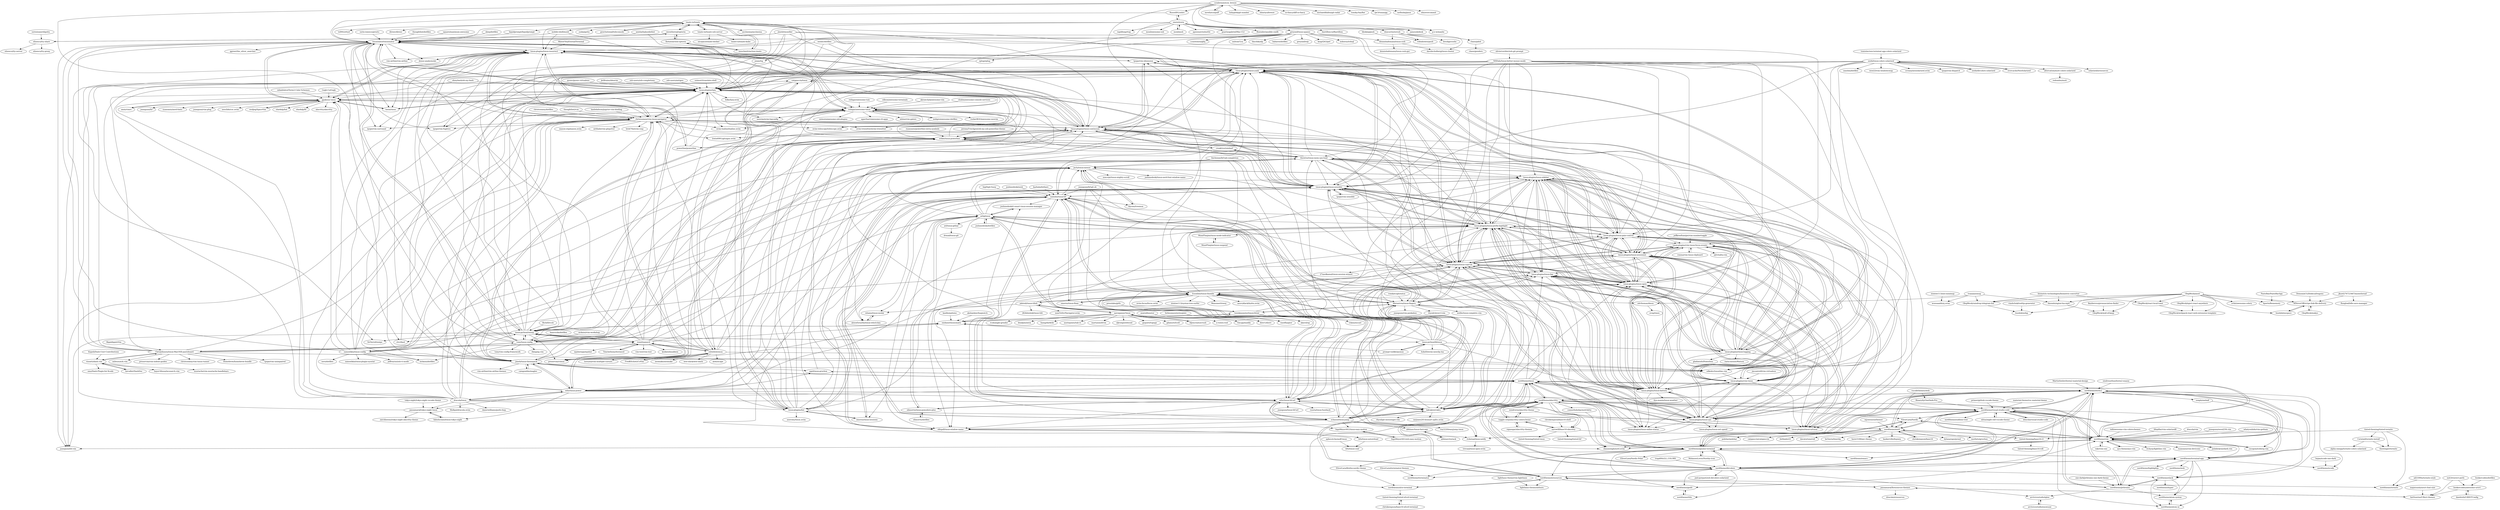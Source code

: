 digraph G {
"tmate-io/tmate" -> "tmate-io/tmate-ssh-server"
"tmate-io/tmate" -> "owenthereal/upterm"
"tmate-io/tmate" -> "tmuxinator/tmuxinator"
"tmate-io/tmate" -> "zolrath/wemux"
"tmate-io/tmate" -> "yudai/gotty" ["e"=1]
"tmate-io/tmate" -> "mxschmitt/action-tmate" ["e"=1]
"tmate-io/tmate" -> "gravitational/teleconsole" ["e"=1]
"tmate-io/tmate" -> "mobile-shell/mosh" ["e"=1]
"tmate-io/tmate" -> "asciinema/asciinema" ["e"=1]
"tmate-io/tmate" -> "tmux-plugins/tmux-resurrect"
"tmate-io/tmate" -> "tmux-plugins/tpm"
"tmate-io/tmate" -> "tsl0922/ttyd" ["e"=1]
"tmate-io/tmate" -> "jonas/tig" ["e"=1]
"tmate-io/tmate" -> "direnv/direnv" ["e"=1]
"tmate-io/tmate" -> "akavel/up" ["e"=1]
"mbadolato/iTerm2-Color-Schemes" -> "gpakosz/.tmux" ["e"=1]
"anishathalye/dotbot" -> "tmux-plugins/tpm" ["e"=1]
"anishathalye/dotbot" -> "tmuxinator/tmuxinator" ["e"=1]
"tmux-plugins/tpm" -> "tmux-plugins/tmux-resurrect"
"tmux-plugins/tpm" -> "tmux-plugins/tmux-continuum"
"tmux-plugins/tpm" -> "christoomey/vim-tmux-navigator"
"tmux-plugins/tpm" -> "tmux-plugins/tmux-yank"
"tmux-plugins/tpm" -> "tmux/tmux" ["e"=1]
"tmux-plugins/tpm" -> "rothgar/awesome-tmux"
"tmux-plugins/tpm" -> "nvim-telescope/telescope.nvim" ["e"=1]
"tmux-plugins/tpm" -> "nvim-treesitter/nvim-treesitter" ["e"=1]
"tmux-plugins/tpm" -> "tmux-plugins/tmux-sensible"
"tmux-plugins/tpm" -> "folke/lazy.nvim" ["e"=1]
"tmux-plugins/tpm" -> "gpakosz/.tmux"
"tmux-plugins/tpm" -> "tpope/vim-fugitive" ["e"=1]
"tmux-plugins/tpm" -> "tmuxinator/tmuxinator"
"tmux-plugins/tpm" -> "nvim-lualine/lualine.nvim" ["e"=1]
"tmux-plugins/tpm" -> "neovim/nvim-lspconfig" ["e"=1]
"IngoMeyer441/zsh-easy-motion" -> "IngoMeyer441/tmux-easy-motion"
"tmuxinator/tmuxinator" -> "tmux-plugins/tmux-resurrect"
"tmuxinator/tmuxinator" -> "tmux-plugins/tpm"
"tmuxinator/tmuxinator" -> "tmux-python/tmuxp"
"tmuxinator/tmuxinator" -> "christoomey/vim-tmux-navigator"
"tmuxinator/tmuxinator" -> "gpakosz/.tmux"
"tmuxinator/tmuxinator" -> "tmux/tmux" ["e"=1]
"tmuxinator/tmuxinator" -> "dense-analysis/ale" ["e"=1]
"tmuxinator/tmuxinator" -> "tpope/vim-fugitive" ["e"=1]
"tmuxinator/tmuxinator" -> "junegunn/fzf.vim" ["e"=1]
"tmuxinator/tmuxinator" -> "tpope/vim-surround" ["e"=1]
"tmuxinator/tmuxinator" -> "rothgar/awesome-tmux"
"tmuxinator/tmuxinator" -> "vim-airline/vim-airline" ["e"=1]
"tmuxinator/tmuxinator" -> "tmux-plugins/tmux-continuum"
"tmuxinator/tmuxinator" -> "SirVer/ultisnips" ["e"=1]
"tmuxinator/tmuxinator" -> "ggreer/the_silver_searcher" ["e"=1]
"sorin-ionescu/prezto" -> "tmuxinator/tmuxinator" ["e"=1]
"jonas/tig" -> "tmux-plugins/tpm" ["e"=1]
"romkatv/gitstatus" -> "Morantron/tmux-fingers" ["e"=1]
"rothgar/awesome-tuis" -> "rothgar/awesome-tmux" ["e"=1]
"tmux-plugins/tmux-pain-control" -> "tmux-plugins/tmux-sensible"
"tmux-plugins/tmux-pain-control" -> "tmux-plugins/tmux-sessionist"
"tmux-plugins/tmux-pain-control" -> "tmux-plugins/tmux-copycat"
"tmux-plugins/tmux-pain-control" -> "tmux-plugins/tmux-open"
"tmux-plugins/tmux-pain-control" -> "tmux-plugins/tmux-yank"
"tmux-plugins/tmux-pain-control" -> "tmux-plugins/tmux-prefix-highlight"
"tmux-plugins/tmux-pain-control" -> "tmux-plugins/tmux-logging"
"tmux-plugins/tmux-pain-control" -> "tmux-plugins/vim-tmux"
"tmux-plugins/tmux-pain-control" -> "tmux-plugins/tmux-cpu"
"tmux-plugins/tmux-pain-control" -> "tmux-plugins/tmux-sidebar"
"tmux-plugins/tmux-pain-control" -> "tmux-plugins/tmux-battery"
"tmux-plugins/tmux-pain-control" -> "tmux-plugins/tmux-urlview"
"tmux-plugins/tmux-pain-control" -> "tmux-plugins/vim-tmux-focus-events"
"tmux-plugins/tmux-pain-control" -> "tmux-plugins/tmux-continuum"
"tmux-plugins/tmux-pain-control" -> "tpope/vim-obsession" ["e"=1]
"eendroroy/alacritty-theme" -> "toggle-corp/alacritty-colorscheme" ["e"=1]
"eendroroy/alacritty-theme" -> "aarowill/base16-alacritty" ["e"=1]
"eendroroy/alacritty-theme" -> "nordtheme/alacritty" ["e"=1]
"JetBrains/ideavim" -> "tmux-plugins/tpm" ["e"=1]
"Kapeli/Dash-User-Contributions" -> "rizzatti/dash.vim" ["e"=1]
"edkolev/tmuxline.vim" -> "christoomey/vim-tmux-navigator" ["e"=1]
"edkolev/tmuxline.vim" -> "tmux-plugins/vim-tmux" ["e"=1]
"seebi/tmux-colors-solarized" -> "seebi/dircolors-solarized" ["e"=1]
"seebi/tmux-colors-solarized" -> "altercation/mutt-colors-solarized"
"seebi/tmux-colors-solarized" -> "overcache/NeoSolarized" ["e"=1]
"seebi/tmux-colors-solarized" -> "solarized/xresources" ["e"=1]
"seebi/tmux-colors-solarized" -> "tmux-plugins/tpm"
"seebi/tmux-colors-solarized" -> "erikw/tmux-powerline"
"seebi/tmux-colors-solarized" -> "tmux-plugins/tmux-yank"
"seebi/tmux-colors-solarized" -> "tmux-plugins/tmux-sensible"
"seebi/tmux-colors-solarized" -> "zanshin/dotfiles"
"seebi/tmux-colors-solarized" -> "wesQ3/vim-windowswap" ["e"=1]
"seebi/tmux-colors-solarized" -> "jimeh/tmux-themepack"
"seebi/tmux-colors-solarized" -> "tmux-plugins/tmux-pain-control"
"seebi/tmux-colors-solarized" -> "edkolev/tmuxline.vim" ["e"=1]
"seebi/tmux-colors-solarized" -> "svrana/neosolarized.nvim" ["e"=1]
"seebi/tmux-colors-solarized" -> "tpope/vim-dispatch" ["e"=1]
"Gogh-Co/Gogh" -> "gpakosz/.tmux" ["e"=1]
"mobile-shell/mosh" -> "tmux-plugins/tmux-resurrect" ["e"=1]
"mobile-shell/mosh" -> "tmux-plugins/tpm" ["e"=1]
"mobile-shell/mosh" -> "tmuxinator/tmuxinator" ["e"=1]
"tmux-python/tmuxp" -> "tmux-python/libtmux"
"tmux-python/tmuxp" -> "tmuxinator/tmuxinator"
"tmux-python/tmuxp" -> "tmux-plugins/tmux-resurrect"
"tmux-python/tmuxp" -> "tmux-plugins/tpm"
"tmux-python/tmuxp" -> "christoomey/vim-tmux-navigator"
"tmux-python/tmuxp" -> "tmux-plugins/tmux-yank"
"tmux-python/tmuxp" -> "tony/tmux-config"
"tmux-python/tmuxp" -> "tmux-plugins/tmux-continuum"
"tmux-python/tmuxp" -> "remi/teamocil"
"tmux-python/tmuxp" -> "rothgar/awesome-tmux"
"tmux-python/tmuxp" -> "clvv/fasd" ["e"=1]
"tmux-python/tmuxp" -> "SirVer/ultisnips" ["e"=1]
"tmux-python/tmuxp" -> "junegunn/fzf.vim" ["e"=1]
"tmux-python/tmuxp" -> "preservim/vimux" ["e"=1]
"tmux-python/tmuxp" -> "oxidane/tmuxomatic"
"sdras/night-owl-vscode-theme" -> "nordtheme/visual-studio-code" ["e"=1]
"thoughtbot/dotfiles" -> "tmuxinator/tmuxinator" ["e"=1]
"connorholyday/nord-kitty" -> "shaunsingh/nord.nvim" ["e"=1]
"RichiH/vcsh" -> "tmux-python/tmuxp" ["e"=1]
"jmcantrell/vim-virtualenv" -> "tmux-plugins/vim-tmux" ["e"=1]
"laktak/extrakto" -> "fcsonline/tmux-thumbs"
"laktak/extrakto" -> "Morantron/tmux-fingers"
"laktak/extrakto" -> "sainnhe/tmux-fzf"
"laktak/extrakto" -> "wfxr/tmux-fzf-url"
"laktak/extrakto" -> "tmux-plugins/tmux-copycat"
"laktak/extrakto" -> "schasse/tmux-jump"
"laktak/extrakto" -> "tmux-plugins/tmux-prefix-highlight"
"laktak/extrakto" -> "tmux-plugins/tmux-open"
"laktak/extrakto" -> "tmux-plugins/tmux-yank"
"laktak/extrakto" -> "rhysd/git-messenger.vim" ["e"=1]
"laktak/extrakto" -> "arl/gitmux"
"laktak/extrakto" -> "jaclu/tmux-menus"
"laktak/extrakto" -> "tmux-plugins/tmux-fpp"
"laktak/extrakto" -> "ofirgall/tmux-window-name"
"laktak/extrakto" -> "mrjones2014/smart-splits.nvim" ["e"=1]
"sainnhe/tmux-fzf" -> "laktak/extrakto"
"sainnhe/tmux-fzf" -> "wfxr/tmux-fzf-url"
"sainnhe/tmux-fzf" -> "fcsonline/tmux-thumbs"
"sainnhe/tmux-fzf" -> "omerxx/tmux-sessionx" ["e"=1]
"sainnhe/tmux-fzf" -> "tmux-plugins/list"
"sainnhe/tmux-fzf" -> "jaclu/tmux-menus"
"sainnhe/tmux-fzf" -> "alexwforsythe/tmux-which-key"
"sainnhe/tmux-fzf" -> "tmux-plugins/tmux-sensible"
"sainnhe/tmux-fzf" -> "omerxx/tmux-floax" ["e"=1]
"sainnhe/tmux-fzf" -> "kiyoon/treemux"
"sainnhe/tmux-fzf" -> "tmux-plugins/tmux-open"
"sainnhe/tmux-fzf" -> "Morantron/tmux-fingers"
"sainnhe/tmux-fzf" -> "whame/tmux-modal"
"sainnhe/tmux-fzf" -> "tmux-plugins/tmux-yank"
"sainnhe/tmux-fzf" -> "joshmedeski/t-smart-tmux-session-manager" ["e"=1]
"tmate-io/tmate-ssh-server" -> "tmate-io/tmate"
"tmate-io/tmate-ssh-server" -> "tmate-io/tmate-kube"
"tmate-io/tmate-ssh-server" -> "nicopace/tmate-docker"
"elisescu/tty-share" -> "elisescu/tty-proxy"
"elisescu/tty-share" -> "elisescu/tty-server"
"elisescu/tty-share" -> "owenthereal/upterm"
"mislav/dotfiles" -> "tmux-plugins/tmux-continuum" ["e"=1]
"mislav/dotfiles" -> "tmux-plugins/tmux-resurrect" ["e"=1]
"mislav/dotfiles" -> "tmux-plugins/tpm" ["e"=1]
"mislav/dotfiles" -> "tmux-plugins/tmux-open" ["e"=1]
"square/maximum-awesome" -> "tmuxinator/tmuxinator" ["e"=1]
"EliverLara/Nordic" -> "nordtheme/nord" ["e"=1]
"EliverLara/Nordic" -> "nordtheme/gnome-terminal" ["e"=1]
"EliverLara/Nordic" -> "nordtheme/vim" ["e"=1]
"ChrisJohnsen/tmux-MacOSX-pasteboard" -> "tmux-plugins/tmux-yank"
"ChrisJohnsen/tmux-MacOSX-pasteboard" -> "remi/teamocil"
"ChrisJohnsen/tmux-MacOSX-pasteboard" -> "tmux-plugins/tmux-sensible"
"ChrisJohnsen/tmux-MacOSX-pasteboard" -> "rizzatti/dash.vim"
"ChrisJohnsen/tmux-MacOSX-pasteboard" -> "tpope/vim-unimpaired" ["e"=1]
"ChrisJohnsen/tmux-MacOSX-pasteboard" -> "tmux-plugins/tpm"
"ChrisJohnsen/tmux-MacOSX-pasteboard" -> "tmux-plugins/tmux-copycat"
"ChrisJohnsen/tmux-MacOSX-pasteboard" -> "christoomey/vim-tmux-navigator"
"ChrisJohnsen/tmux-MacOSX-pasteboard" -> "tmux-plugins/tmux-resurrect"
"ChrisJohnsen/tmux-MacOSX-pasteboard" -> "mileszs/ack.vim" ["e"=1]
"ChrisJohnsen/tmux-MacOSX-pasteboard" -> "tmuxinator/tmuxinator"
"ChrisJohnsen/tmux-MacOSX-pasteboard" -> "edkolev/tmuxline.vim" ["e"=1]
"ChrisJohnsen/tmux-MacOSX-pasteboard" -> "preservim/vim-indent-guides" ["e"=1]
"ChrisJohnsen/tmux-MacOSX-pasteboard" -> "christoomey/vim-tmux-runner" ["e"=1]
"ChrisJohnsen/tmux-MacOSX-pasteboard" -> "Homebrew/homebrew-bundle" ["e"=1]
"hamvocke/dotfiles" -> "tony/tmux-config" ["e"=1]
"junegunn/seoul256.vim" -> "nordtheme/vim" ["e"=1]
"thoughtbot/rcm" -> "christoomey/vim-tmux-navigator" ["e"=1]
"seebi/dircolors-solarized" -> "seebi/tmux-colors-solarized" ["e"=1]
"tmux-plugins/tmux-sessionist" -> "tmux-plugins/tmux-pain-control"
"tmux-plugins/tmux-sessionist" -> "tmux-plugins/tmux-open"
"tmux-plugins/tmux-sessionist" -> "tmux-plugins/vim-tmux"
"tmux-plugins/tmux-sessionist" -> "tmux-plugins/tmux-sidebar"
"tmux-plugins/tmux-sessionist" -> "tmux-plugins/tmux-prefix-highlight"
"tmux-plugins/tmux-sessionist" -> "tmux-plugins/tmux-copycat"
"tmux-plugins/tmux-sessionist" -> "tmux-plugins/tmux-logging"
"tmux-plugins/tmux-sessionist" -> "tmux-plugins/vim-tmux-focus-events"
"tmux-plugins/tmux-sessionist" -> "tmux-plugins/tmux-sensible"
"tmux-plugins/tmux-sessionist" -> "tmux-plugins/tmux-battery"
"tmux-plugins/tmux-sessionist" -> "tmux-plugins/tmux-cpu"
"tmux-plugins/tmux-sessionist" -> "ofirgall/tmux-window-name"
"tmux-plugins/tmux-sessionist" -> "27medkamal/tmux-session-wizard" ["e"=1]
"tmux-plugins/tmux-sessionist" -> "tmux-plugins/tmux-yank"
"tmux-plugins/tmux-sessionist" -> "tmux-plugins/tmux-online-status"
"cdleon/awesome-terminals" -> "rothgar/awesome-tmux" ["e"=1]
"emre/storm" -> "moul/awesome-ssh" ["e"=1]
"emre/storm" -> "moul/assh" ["e"=1]
"emre/storm" -> "Russell91/sshrc" ["e"=1]
"emre/storm" -> "tmux-python/tmuxp"
"emre/storm" -> "jamesob/desk" ["e"=1]
"emre/storm" -> "apenwarr/sshuttle" ["e"=1]
"emre/storm" -> "duncs/clusterssh"
"emre/storm" -> "zolrath/wemux"
"emre/storm" -> "guarinogabriel/Mac-CLI" ["e"=1]
"emre/storm" -> "fboender/ansible-cmdb" ["e"=1]
"emre/storm" -> "bastillion-io/Bastillion" ["e"=1]
"emre/storm" -> "liquidprompt/liquidprompt" ["e"=1]
"emre/storm" -> "rapidloop/rtop" ["e"=1]
"emre/storm" -> "p-e-w/maybe" ["e"=1]
"emre/storm" -> "greymd/tmux-xpanes"
"cocopon/iceberg.vim" -> "nordtheme/vim" ["e"=1]
"prompt-toolkit/pymux" -> "tmux-python/libtmux" ["e"=1]
"prompt-toolkit/pymux" -> "oxidane/tmuxomatic" ["e"=1]
"jimeh/tmux-themepack" -> "tmux-plugins/tpm"
"jimeh/tmux-themepack" -> "rothgar/awesome-tmux"
"jimeh/tmux-themepack" -> "wfxr/tmux-power"
"jimeh/tmux-themepack" -> "nordtheme/tmux"
"jimeh/tmux-themepack" -> "christoomey/vim-tmux-navigator"
"jimeh/tmux-themepack" -> "tmux-plugins/tmux-continuum"
"jimeh/tmux-themepack" -> "edkolev/tmuxline.vim" ["e"=1]
"jimeh/tmux-themepack" -> "tmux-plugins/tmux-yank"
"jimeh/tmux-themepack" -> "gpakosz/.tmux"
"jimeh/tmux-themepack" -> "caiogondim/maglev" ["e"=1]
"jimeh/tmux-themepack" -> "tmux-plugins/tmux-resurrect"
"jimeh/tmux-themepack" -> "tmux-plugins/tmux-sensible"
"jimeh/tmux-themepack" -> "egel/tmux-gruvbox" ["e"=1]
"jimeh/tmux-themepack" -> "tmux-python/tmuxp"
"jimeh/tmux-themepack" -> "vim-airline/vim-airline-themes" ["e"=1]
"samoshkin/tmux-config" -> "tony/tmux-config"
"samoshkin/tmux-config" -> "gpakosz/.tmux"
"samoshkin/tmux-config" -> "rothgar/awesome-tmux"
"samoshkin/tmux-config" -> "tmux-plugins/tpm"
"samoshkin/tmux-config" -> "tmux-plugins/tmux-resurrect"
"samoshkin/tmux-config" -> "nicknisi/dotfiles" ["e"=1]
"samoshkin/tmux-config" -> "tmuxinator/tmuxinator"
"samoshkin/tmux-config" -> "tmux-plugins/tmux-yank"
"samoshkin/tmux-config" -> "erikw/tmux-powerline"
"samoshkin/tmux-config" -> "christoomey/vim-tmux-navigator"
"samoshkin/tmux-config" -> "xero/dotfiles" ["e"=1]
"samoshkin/tmux-config" -> "thewtex/tmux-mem-cpu-load"
"samoshkin/tmux-config" -> "samoshkin/tmux-plugin-sysstat"
"samoshkin/tmux-config" -> "jimeh/tmux-themepack"
"samoshkin/tmux-config" -> "jeffreytse/zsh-vi-mode" ["e"=1]
"remi/teamocil" -> "TomAnthony/itermocil" ["e"=1]
"remi/teamocil" -> "tmuxinator/tmuxinator"
"remi/teamocil" -> "tmux-python/tmuxp"
"remi/teamocil" -> "ChrisJohnsen/tmux-MacOSX-pasteboard"
"remi/teamocil" -> "tmux-plugins/tmux-resurrect"
"remi/teamocil" -> "tmux-plugins/tmux-continuum"
"remi/teamocil" -> "zolrath/wemux"
"remi/teamocil" -> "oxidane/tmuxomatic"
"remi/teamocil" -> "preservim/vimux" ["e"=1]
"remi/teamocil" -> "vim-test/vim-test" ["e"=1]
"remi/teamocil" -> "arl/gitmux"
"remi/teamocil" -> "thewtex/tmux-mem-cpu-load"
"remi/teamocil" -> "tmux-plugins/tpm"
"remi/teamocil" -> "koekeishiya/kwm" ["e"=1]
"remi/teamocil" -> "mjolnirapp/mjolnir" ["e"=1]
"aaronjanse/3mux" -> "jabirali/tmux-tilish"
"aaronjanse/3mux" -> "deadpixi/mtm" ["e"=1]
"aaronjanse/3mux" -> "liamg/darktile" ["e"=1]
"aaronjanse/3mux" -> "austinjones/tab-rs" ["e"=1]
"aaronjanse/3mux" -> "martanne/dvtm" ["e"=1]
"aaronjanse/3mux" -> "distr1/distri"
"aaronjanse/3mux" -> "rjkroege/edwood" ["e"=1]
"aaronjanse/3mux" -> "akavel/up" ["e"=1]
"aaronjanse/3mux" -> "gsquire/topngx" ["e"=1]
"aaronjanse/3mux" -> "gdamore/tcell" ["e"=1]
"aaronjanse/3mux" -> "raoofha/gter"
"aaronjanse/3mux" -> "liljencrantz/crush" ["e"=1]
"aaronjanse/3mux" -> "u-root/u-root" ["e"=1]
"aaronjanse/3mux" -> "foxcpp/maddy" ["e"=1]
"aaronjanse/3mux" -> "rcoh/angle-grinder" ["e"=1]
"schasse/tmux-jump" -> "Morantron/tmux-fingers"
"schasse/tmux-jump" -> "IngoMeyer441/tmux-easy-motion"
"schasse/tmux-jump" -> "wfxr/tmux-fzf-url"
"schasse/tmux-jump" -> "fcsonline/tmux-thumbs"
"schasse/tmux-jump" -> "jaclu/tmux-menus"
"schasse/tmux-jump" -> "ofirgall/tmux-window-name"
"schasse/tmux-jump" -> "tmux-plugins/tmux-open"
"schasse/tmux-jump" -> "laktak/extrakto"
"schasse/tmux-jump" -> "roy2220/easyjump.tmux"
"schasse/tmux-jump" -> "abhinav/tmux-fastcopy"
"schasse/tmux-jump" -> "tmux-plugins/tmux-copycat"
"schasse/tmux-jump" -> "tmux-plugins/tmux-fpp"
"nordtheme/alacritty" -> "nordtheme/tmux"
"nordtheme/alacritty" -> "nordtheme/vim"
"nordtheme/alacritty" -> "nordtheme/xresources"
"nordtheme/alacritty" -> "toggle-corp/alacritty-colorscheme"
"nordtheme/alacritty" -> "nordtheme/dircolors"
"nordtheme/alacritty" -> "nordtheme/gnome-terminal"
"nordtheme/alacritty" -> "aarowill/base16-alacritty"
"nordtheme/alacritty" -> "shaunsingh/nord.nvim" ["e"=1]
"nordtheme/alacritty" -> "EliverLara/Nordic" ["e"=1]
"nordtheme/alacritty" -> "nordtheme/visual-studio-code"
"nordtheme/alacritty" -> "eendroroy/alacritty-theme" ["e"=1]
"nordtheme/alacritty" -> "connorholyday/nord-kitty"
"nordtheme/alacritty" -> "nordtheme/xfce-terminal"
"nordtheme/alacritty" -> "nordtheme/iterm2"
"wfxr/tmux-power" -> "jimeh/tmux-themepack"
"wfxr/tmux-power" -> "nordtheme/tmux"
"wfxr/tmux-power" -> "tmux-plugins/tmux-prefix-highlight"
"wfxr/tmux-power" -> "erikw/tmux-powerline"
"wfxr/tmux-power" -> "dracula/tmux"
"wfxr/tmux-power" -> "egel/tmux-gruvbox" ["e"=1]
"wfxr/tmux-power" -> "fabioluciano/tmux-tokyo-night"
"wfxr/tmux-power" -> "sainnhe/tmux-fzf"
"wfxr/tmux-power" -> "janoamaral/tokyo-night-tmux"
"wfxr/tmux-power" -> "wfxr/tmux-fzf-url"
"wfxr/tmux-power" -> "rothgar/awesome-tmux"
"wfxr/tmux-power" -> "tmux-plugins/tmux-cpu"
"wfxr/tmux-power" -> "tmux-plugins/tmux-sensible"
"wfxr/tmux-power" -> "arl/gitmux"
"wfxr/tmux-power" -> "tmux-plugins/tpm"
"christoomey/dotfiles" -> "christoomey/vim-tmux-navigator" ["e"=1]
"tmux-plugins/tmux-battery" -> "tmux-plugins/tmux-cpu"
"tmux-plugins/tmux-battery" -> "tmux-plugins/tmux-prefix-highlight"
"tmux-plugins/tmux-battery" -> "tmux-plugins/tmux-online-status"
"tmux-plugins/tmux-battery" -> "tmux-plugins/vim-tmux"
"tmux-plugins/tmux-battery" -> "tmux-plugins/tmux-open"
"tmux-plugins/tmux-battery" -> "tmux-plugins/tmux-sidebar"
"tmux-plugins/tmux-battery" -> "tmux-plugins/tmux-fpp"
"tmux-plugins/tmux-battery" -> "tmux-plugins/vim-tmux-focus-events"
"tmux-plugins/tmux-battery" -> "tmux-plugins/tmux-net-speed"
"tmux-plugins/tmux-battery" -> "tmux-plugins/tmux-sessionist"
"tmux-plugins/tmux-battery" -> "tmux-plugins/tmux-yank"
"tmux-plugins/tmux-battery" -> "tmux-plugins/tmux-pain-control"
"tmux-plugins/tmux-battery" -> "ilya-manin/tmux-weather"
"tmux-plugins/tmux-battery" -> "thewtex/tmux-mem-cpu-load"
"tmux-plugins/tmux-battery" -> "tmux-plugins/tmux-copycat"
"vscodethemes/web" -> "nordtheme/visual-studio-code"
"vscodethemes/web" -> "Binaryify/OneDark-Pro" ["e"=1]
"one-dark/jetbrains-one-dark-theme" -> "nordtheme/jetbrains" ["e"=1]
"wfxr/tmux-fzf-url" -> "schasse/tmux-jump"
"wfxr/tmux-fzf-url" -> "laktak/extrakto"
"wfxr/tmux-fzf-url" -> "fcsonline/tmux-thumbs"
"wfxr/tmux-fzf-url" -> "sainnhe/tmux-fzf"
"wfxr/tmux-fzf-url" -> "tmux-plugins/tmux-open"
"wfxr/tmux-fzf-url" -> "ofirgall/tmux-window-name"
"wfxr/tmux-fzf-url" -> "tmux-plugins/tmux-urlview"
"wfxr/tmux-fzf-url" -> "olimorris/tmux-pomodoro-plus"
"wfxr/tmux-fzf-url" -> "arl/gitmux"
"wfxr/tmux-fzf-url" -> "Morantron/tmux-fingers"
"wfxr/tmux-fzf-url" -> "roosta/tmux-fuzzback"
"wfxr/tmux-fzf-url" -> "junegunn/tmux-fzf-url"
"wfxr/tmux-fzf-url" -> "jaclu/tmux-menus"
"wfxr/tmux-fzf-url" -> "IngoMeyer441/tmux-easy-motion"
"wfxr/tmux-fzf-url" -> "joshmedeski/t-smart-tmux-session-manager" ["e"=1]
"trapd00r/LS_COLORS" -> "nordtheme/dircolors" ["e"=1]
"dennishafemann/tmux-cssh" -> "dennishafemann/tmux-cssh-gui"
"dennishafemann/tmux-cssh" -> "davidscholberg/tmux-cluster"
"toggle-corp/alacritty-colorscheme" -> "eendroroy/alacritty-theme" ["e"=1]
"toggle-corp/alacritty-colorscheme" -> "aarowill/base16-alacritty"
"toggle-corp/alacritty-colorscheme" -> "rajasegar/alacritty-themes" ["e"=1]
"toggle-corp/alacritty-colorscheme" -> "nordtheme/alacritty"
"fcsonline/tmux-thumbs" -> "Morantron/tmux-fingers"
"fcsonline/tmux-thumbs" -> "laktak/extrakto"
"fcsonline/tmux-thumbs" -> "wfxr/tmux-fzf-url"
"fcsonline/tmux-thumbs" -> "schasse/tmux-jump"
"fcsonline/tmux-thumbs" -> "tmux-plugins/tmux-open"
"fcsonline/tmux-thumbs" -> "sainnhe/tmux-fzf"
"fcsonline/tmux-thumbs" -> "tmux-plugins/tmux-prefix-highlight"
"fcsonline/tmux-thumbs" -> "tmux-plugins/tmux-copycat"
"fcsonline/tmux-thumbs" -> "zdcthomas/dmux"
"fcsonline/tmux-thumbs" -> "jabirali/tmux-tilish"
"fcsonline/tmux-thumbs" -> "anuvyklack/hydra.nvim" ["e"=1]
"fcsonline/tmux-thumbs" -> "nvim-focus/focus.nvim" ["e"=1]
"fcsonline/tmux-thumbs" -> "ziontee113/syntax-tree-surfer" ["e"=1]
"fcsonline/tmux-thumbs" -> "omerxx/tmux-floax" ["e"=1]
"fcsonline/tmux-thumbs" -> "Wansmer/treesj" ["e"=1]
"altercation/mutt-colors-solarized" -> "redondos/mutt"
"adi1090x/termite-style" -> "nordtheme/termite" ["e"=1]
"aphecetche/asdf-tmux" -> "b0o/tmux-conf"
"lkazberova/pronunciation-finder" -> "OlegWock/wall-of-kanji"
"nordtheme/slack" -> "nordtheme/atom-syntax"
"nordtheme/slack" -> "nordtheme/atom-ui"
"nordtheme/slack" -> "nordtheme/hyper"
"nordtheme/slack" -> "nordtheme/jetbrains"
"abhinav/restack" -> "abhinav/tmux-fastcopy"
"skwp/dotfiles" -> "tmuxinator/tmuxinator" ["e"=1]
"tmux-plugins/tmux-resurrect" -> "tmux-plugins/tmux-continuum"
"tmux-plugins/tmux-resurrect" -> "tmux-plugins/tpm"
"tmux-plugins/tmux-resurrect" -> "christoomey/vim-tmux-navigator"
"tmux-plugins/tmux-resurrect" -> "tmux-plugins/tmux-yank"
"tmux-plugins/tmux-resurrect" -> "tmuxinator/tmuxinator"
"tmux-plugins/tmux-resurrect" -> "tmux/tmux" ["e"=1]
"tmux-plugins/tmux-resurrect" -> "tmux-plugins/tmux-sensible"
"tmux-plugins/tmux-resurrect" -> "tpope/vim-fugitive" ["e"=1]
"tmux-plugins/tmux-resurrect" -> "gpakosz/.tmux"
"tmux-plugins/tmux-resurrect" -> "junegunn/fzf.vim" ["e"=1]
"tmux-plugins/tmux-resurrect" -> "dense-analysis/ale" ["e"=1]
"tmux-plugins/tmux-resurrect" -> "tpope/vim-obsession" ["e"=1]
"tmux-plugins/tmux-resurrect" -> "tpope/vim-surround" ["e"=1]
"tmux-plugins/tmux-resurrect" -> "rothgar/awesome-tmux"
"tmux-plugins/tmux-resurrect" -> "vim-airline/vim-airline" ["e"=1]
"Russell91/sshrc" -> "emre/storm" ["e"=1]
"Russell91/sshrc" -> "tmuxinator/tmuxinator" ["e"=1]
"akrawchyk/awesome-vim" -> "rothgar/awesome-tmux" ["e"=1]
"flippidippi/sVim" -> "ChrisJohnsen/tmux-MacOSX-pasteboard" ["e"=1]
"scmbreeze/scm_breeze" -> "mroth/scmpuff"
"scmbreeze/scm_breeze" -> "jamesob/desk" ["e"=1]
"scmbreeze/scm_breeze" -> "holygeek/git-number"
"scmbreeze/scm_breeze" -> "shinriyo/breeze"
"scmbreeze/scm_breeze" -> "clvv/fasd" ["e"=1]
"scmbreeze/scm_breeze" -> "so-fancy/diff-so-fancy" ["e"=1]
"scmbreeze/scm_breeze" -> "p-e-w/maybe" ["e"=1]
"scmbreeze/scm_breeze" -> "michaeldfallen/git-radar" ["e"=1]
"scmbreeze/scm_breeze" -> "Russell91/sshrc" ["e"=1]
"scmbreeze/scm_breeze" -> "tonsky/AnyBar" ["e"=1]
"scmbreeze/scm_breeze" -> "qw3rtman/gg" ["e"=1]
"scmbreeze/scm_breeze" -> "tmuxinator/tmuxinator"
"scmbreeze/scm_breeze" -> "carlhuda/janus" ["e"=1]
"scmbreeze/scm_breeze" -> "oxidane/tmuxomatic"
"scmbreeze/scm_breeze" -> "sds/overcommit" ["e"=1]
"webpro/awesome-dotfiles" -> "rothgar/awesome-tmux" ["e"=1]
"tomislav/osx-terminal.app-colors-solarized" -> "seebi/tmux-colors-solarized" ["e"=1]
"primer/github-vscode-theme" -> "nordtheme/visual-studio-code" ["e"=1]
"mxschmitt/action-tmate" -> "lhotari/action-upterm" ["e"=1]
"mxschmitt/action-tmate" -> "tmate-io/tmate" ["e"=1]
"rajasegar/alacritty-themes" -> "toggle-corp/alacritty-colorscheme" ["e"=1]
"clvv/fasd" -> "christoomey/vim-tmux-navigator" ["e"=1]
"jabirali/tmux-tilish" -> "2KAbhishek/tmux-tilit" ["e"=1]
"jabirali/tmux-tilish" -> "whame/tmux-modal"
"jabirali/tmux-tilish" -> "fcsonline/tmux-thumbs"
"jabirali/tmux-tilish" -> "numToStr/Navigator.nvim" ["e"=1]
"jabirali/tmux-tilish" -> "aaronjanse/3mux"
"jabirali/tmux-tilish" -> "tmux-plugins/tmux-prefix-highlight"
"tmux-plugins/tmux-cpu" -> "tmux-plugins/tmux-battery"
"tmux-plugins/tmux-cpu" -> "tmux-plugins/tmux-net-speed"
"tmux-plugins/tmux-cpu" -> "tmux-plugins/tmux-prefix-highlight"
"tmux-plugins/tmux-cpu" -> "tmux-plugins/tmux-sidebar"
"tmux-plugins/tmux-cpu" -> "tmux-plugins/tmux-open"
"tmux-plugins/tmux-cpu" -> "thewtex/tmux-mem-cpu-load"
"tmux-plugins/tmux-cpu" -> "tmux-plugins/tmux-online-status"
"tmux-plugins/tmux-cpu" -> "tmux-plugins/vim-tmux"
"tmux-plugins/tmux-cpu" -> "tmux-plugins/tmux-fpp"
"tmux-plugins/tmux-cpu" -> "tmux-plugins/tmux-urlview"
"tmux-plugins/tmux-cpu" -> "tmux-plugins/tmux-pain-control"
"tmux-plugins/tmux-cpu" -> "arl/gitmux"
"tmux-plugins/tmux-cpu" -> "tmux-plugins/tmux-sessionist"
"tmux-plugins/tmux-cpu" -> "tmux-plugins/vim-tmux-focus-events"
"tmux-plugins/tmux-cpu" -> "rickstaa/tmux-notify"
"liljencrantz/crush" -> "aaronjanse/3mux" ["e"=1]
"tokyo-night/tokyo-night-vscode-theme" -> "janoamaral/tokyo-night-tmux" ["e"=1]
"zsh-users/zsh-completions" -> "tmux-plugins/tpm" ["e"=1]
"tmux-plugins/tmux-yank" -> "tmux-plugins/tmux-copycat"
"tmux-plugins/tmux-yank" -> "tmux-plugins/tmux-sensible"
"tmux-plugins/tmux-yank" -> "tmux-plugins/tpm"
"tmux-plugins/tmux-yank" -> "tmux-plugins/tmux-open"
"tmux-plugins/tmux-yank" -> "tmux-plugins/tmux-continuum"
"tmux-plugins/tmux-yank" -> "tmux-plugins/tmux-resurrect"
"tmux-plugins/tmux-yank" -> "tmux-plugins/tmux-pain-control"
"tmux-plugins/tmux-yank" -> "christoomey/vim-tmux-navigator"
"tmux-plugins/tmux-yank" -> "tpope/vim-obsession" ["e"=1]
"tmux-plugins/tmux-yank" -> "tmux-plugins/tmux-prefix-highlight"
"tmux-plugins/tmux-yank" -> "tmux-plugins/tmux-battery"
"tmux-plugins/tmux-yank" -> "tmux-plugins/tmux-logging"
"tmux-plugins/tmux-yank" -> "tmux-plugins/tmux-sessionist"
"tmux-plugins/tmux-yank" -> "catppuccin/tmux" ["e"=1]
"tmux-plugins/tmux-yank" -> "tmuxinator/tmuxinator"
"kazhala/dotbare" -> "sainnhe/tmux-fzf" ["e"=1]
"bigH/git-fuzzy" -> "sainnhe/tmux-fzf" ["e"=1]
"arl/gitmux" -> "joshmedeski/t-smart-tmux-session-manager" ["e"=1]
"arl/gitmux" -> "tmux-plugins/tmux-cpu"
"arl/gitmux" -> "olimorris/tmux-pomodoro-plus"
"arl/gitmux" -> "wfxr/tmux-fzf-url"
"arl/gitmux" -> "tmux-plugins/tmux-battery"
"arl/gitmux" -> "joshmedeski/dotfiles" ["e"=1]
"arl/gitmux" -> "jaclu/tmux-menus"
"arl/gitmux" -> "arl/tmux-gitbar"
"arl/gitmux" -> "laktak/extrakto"
"arl/gitmux" -> "tmux-plugins/tmux-prefix-highlight"
"arl/gitmux" -> "omerxx/tmux-sessionx" ["e"=1]
"arl/gitmux" -> "tmux-plugins/tmux-sidebar"
"arl/gitmux" -> "ofirgall/tmux-window-name"
"arl/gitmux" -> "schasse/tmux-jump"
"arl/gitmux" -> "sainnhe/tmux-fzf"
"tmux-plugins/tmux-sensible" -> "tmux-plugins/tmux-pain-control"
"tmux-plugins/tmux-sensible" -> "tmux-plugins/tmux-yank"
"tmux-plugins/tmux-sensible" -> "tmux-plugins/tmux-continuum"
"tmux-plugins/tmux-sensible" -> "tmux-plugins/tmux-copycat"
"tmux-plugins/tmux-sensible" -> "tmux-plugins/tpm"
"tmux-plugins/tmux-sensible" -> "tmux-plugins/tmux-resurrect"
"tmux-plugins/tmux-sensible" -> "tpope/vim-sensible" ["e"=1]
"tmux-plugins/tmux-sensible" -> "tmux-plugins/tmux-open"
"tmux-plugins/tmux-sensible" -> "christoomey/vim-tmux-navigator"
"tmux-plugins/tmux-sensible" -> "tmux-plugins/tmux-prefix-highlight"
"tmux-plugins/tmux-sensible" -> "tmux-plugins/tmux-sessionist"
"tmux-plugins/tmux-sensible" -> "tpope/vim-obsession" ["e"=1]
"tmux-plugins/tmux-sensible" -> "tmux-plugins/tmux-sidebar"
"tmux-plugins/tmux-sensible" -> "tmux-plugins/tmux-logging"
"tmux-plugins/tmux-sensible" -> "sainnhe/tmux-fzf"
"tmux-plugins/tmux-copycat" -> "tmux-plugins/tmux-open"
"tmux-plugins/tmux-copycat" -> "tmux-plugins/tmux-yank"
"tmux-plugins/tmux-copycat" -> "tmux-plugins/tmux-pain-control"
"tmux-plugins/tmux-copycat" -> "tmux-plugins/tmux-sensible"
"tmux-plugins/tmux-copycat" -> "tmux-plugins/tmux-sidebar"
"tmux-plugins/tmux-copycat" -> "tmux-plugins/tmux-fpp"
"tmux-plugins/tmux-copycat" -> "tmux-plugins/tmux-continuum"
"tmux-plugins/tmux-copycat" -> "tmux-plugins/tmux-sessionist"
"tmux-plugins/tmux-copycat" -> "tmux-plugins/tmux-prefix-highlight"
"tmux-plugins/tmux-copycat" -> "tmux-plugins/vim-tmux"
"tmux-plugins/tmux-copycat" -> "tmux-plugins/tmux-urlview"
"tmux-plugins/tmux-copycat" -> "laktak/extrakto"
"tmux-plugins/tmux-copycat" -> "tmux-plugins/vim-tmux-focus-events"
"tmux-plugins/tmux-copycat" -> "Morantron/tmux-fingers"
"tmux-plugins/tmux-copycat" -> "tmux-plugins/tmux-logging"
"whatyouhide/vim-gotham" -> "nordtheme/vim" ["e"=1]
"tmux-plugins/tmux-logging" -> "tmux-plugins/tmux-pain-control"
"tmux-plugins/tmux-logging" -> "tmux-plugins/tmux-sessionist"
"tmux-plugins/tmux-logging" -> "tmux-plugins/tmux-copycat"
"tmux-plugins/tmux-logging" -> "tmux-plugins/tmux-sidebar"
"tmux-plugins/tmux-logging" -> "tmux-plugins/tmux-prefix-highlight"
"tmux-plugins/tmux-logging" -> "tmux-plugins/tmux-sensible"
"tmux-plugins/tmux-logging" -> "tmux-plugins/tmux-yank"
"tmux-plugins/tmux-logging" -> "tmux-plugins/tmux-open"
"tmux-plugins/tmux-logging" -> "tmux-plugins/tmux-fpp"
"tmux-plugins/tmux-logging" -> "tmux-plugins/vim-tmux-focus-events"
"tmux-plugins/tmux-logging" -> "tmux-plugins/tmux-urlview"
"tmux-plugins/tmux-logging" -> "tmux-plugins/tmux-battery"
"tmux-plugins/tmux-logging" -> "tmux-plugins/tmux-continuum"
"tmux-plugins/tmux-logging" -> "gladiatx0r/Powerless" ["e"=1]
"tmux-plugins/tmux-logging" -> "rasta-mouse/Watson" ["e"=1]
"forbesmyester/esqlate" -> "raoofha/gter" ["e"=1]
"oxidane/tmuxomatic" -> "tweekmonster/tmux2html"
"oxidane/tmuxomatic" -> "tmux-python/tmuxp"
"owenthereal/upterm" -> "lhotari/action-upterm"
"owenthereal/upterm" -> "tmate-io/tmate"
"owenthereal/upterm" -> "elisescu/tty-share"
"duncs/clusterssh" -> "davidscholberg/tmux-cluster"
"duncs/clusterssh" -> "chaos/pdsh"
"duncs/clusterssh" -> "brockgr/csshx" ["e"=1]
"duncs/clusterssh" -> "robinbowes/pssh"
"duncs/clusterssh" -> "dennishafemann/tmux-cssh"
"mroth/scmpuff" -> "scmbreeze/scm_breeze"
"tmux-plugins/tmux-sidebar" -> "tmux-plugins/tmux-prefix-highlight"
"tmux-plugins/tmux-sidebar" -> "tmux-plugins/tmux-fpp"
"tmux-plugins/tmux-sidebar" -> "tmux-plugins/tmux-open"
"tmux-plugins/tmux-sidebar" -> "tmux-plugins/tmux-sessionist"
"tmux-plugins/tmux-sidebar" -> "tmux-plugins/tmux-copycat"
"tmux-plugins/tmux-sidebar" -> "tmux-plugins/vim-tmux"
"tmux-plugins/tmux-sidebar" -> "tmux-plugins/tmux-battery"
"tmux-plugins/tmux-sidebar" -> "jaclu/tmux-menus"
"tmux-plugins/tmux-sidebar" -> "tmux-plugins/tmux-cpu"
"tmux-plugins/tmux-sidebar" -> "tmux-plugins/tmux-online-status"
"tmux-plugins/tmux-sidebar" -> "rickstaa/tmux-notify"
"tmux-plugins/tmux-sidebar" -> "tmux-plugins/tmux-urlview"
"tmux-plugins/tmux-sidebar" -> "tmux-plugins/tmux-sensible"
"tmux-plugins/tmux-sidebar" -> "tmux-plugins/tmux-logging"
"tmux-plugins/tmux-sidebar" -> "tmux-plugins/tmux-pain-control"
"tmux-plugins/vim-tmux" -> "tmux-plugins/vim-tmux-focus-events"
"tmux-plugins/vim-tmux" -> "tmux-plugins/tmux-battery"
"tmux-plugins/vim-tmux" -> "tmux-plugins/tmux-sessionist"
"tmux-plugins/vim-tmux" -> "tmux-plugins/tmux-fpp"
"tmux-plugins/vim-tmux" -> "tmux-plugins/tmux-prefix-highlight"
"tmux-plugins/vim-tmux" -> "tmux-plugins/tmux-sidebar"
"tmux-plugins/vim-tmux" -> "tmux-plugins/tmux-online-status"
"tmux-plugins/vim-tmux" -> "tmux-plugins/tmux-copycat"
"tmux-plugins/vim-tmux" -> "tmux-plugins/tmux-pain-control"
"tmux-plugins/vim-tmux" -> "tmux-plugins/tmux-cpu"
"tmux-plugins/vim-tmux" -> "tmux-plugins/tmux-open"
"tmux-plugins/vim-tmux" -> "tmux-plugins/tmux-urlview"
"presslabs/gitfs" -> "tweekmonster/tmux2html" ["e"=1]
"tmux-plugins/tmux-open" -> "tmux-plugins/tmux-copycat"
"tmux-plugins/tmux-open" -> "tmux-plugins/tmux-urlview"
"tmux-plugins/tmux-open" -> "tmux-plugins/tmux-yank"
"tmux-plugins/tmux-open" -> "tmux-plugins/tmux-pain-control"
"tmux-plugins/tmux-open" -> "tmux-plugins/tmux-fpp"
"tmux-plugins/tmux-open" -> "tmux-plugins/tmux-sidebar"
"tmux-plugins/tmux-open" -> "tmux-plugins/tmux-sessionist"
"tmux-plugins/tmux-open" -> "tmux-plugins/tmux-battery"
"tmux-plugins/tmux-open" -> "tmux-plugins/tmux-prefix-highlight"
"tmux-plugins/tmux-open" -> "tmux-plugins/tmux-sensible"
"tmux-plugins/tmux-open" -> "tmux-plugins/tmux-cpu"
"tmux-plugins/tmux-open" -> "tmux-plugins/vim-tmux-focus-events"
"tmux-plugins/tmux-open" -> "fcsonline/tmux-thumbs"
"tmux-plugins/tmux-open" -> "tmux-plugins/vim-tmux"
"tmux-plugins/tmux-open" -> "tmux-plugins/tmux-continuum"
"AntSunrise/URxvt-themes" -> "janoamaral/Xresources-themes"
"lighthaus-theme/vim-lighthaus" -> "lighthaus-theme/zathura"
"dracula/tmux" -> "Mofiqul/dracula.nvim" ["e"=1]
"dracula/tmux" -> "nordtheme/tmux"
"dracula/tmux" -> "danerwilliams/pork-chop"
"dracula/tmux" -> "sainnhe/tmux-fzf"
"dracula/tmux" -> "tmux-plugins/tmux-continuum"
"dracula/tmux" -> "tmux-plugins/tmux-cpu"
"dracula/tmux" -> "catppuccin/tmux" ["e"=1]
"dracula/tmux" -> "tmux-plugins/tmux-sensible"
"dracula/tmux" -> "wfxr/tmux-power"
"dracula/tmux" -> "tmux-plugins/tpm"
"dracula/tmux" -> "rothgar/awesome-tmux"
"dracula/tmux" -> "tmux-plugins/list"
"dracula/tmux" -> "jaclu/tmux-menus"
"dracula/tmux" -> "tmux-plugins/tmux-yank"
"dracula/tmux" -> "janoamaral/tokyo-night-tmux"
"zdcthomas/dmux" -> "evnp/tmex"
"MunifTanjim/tmux-mode-indicator" -> "MunifTanjim/tmux-suspend"
"viashchuk/tooltip-generator" -> "buzdyk/nofap"
"tmux-plugins/tmux-online-status" -> "tmux-plugins/tmux-prefix-highlight"
"tmux/tmux" -> "tmux-plugins/tpm" ["e"=1]
"tmux/tmux" -> "gpakosz/.tmux" ["e"=1]
"preservim/vimux" -> "christoomey/vim-tmux-navigator" ["e"=1]
"preservim/vimux" -> "tmux-plugins/tmux-copycat" ["e"=1]
"IngoMeyer441/tmux-easy-motion" -> "IngoMeyer441/zsh-easy-motion"
"ryanoasis/powerline-extra-symbols" -> "erikw/tmux-powerline" ["e"=1]
"tmux-plugins/tmux-continuum" -> "tmux-plugins/tmux-resurrect"
"tmux-plugins/tmux-continuum" -> "tmux-plugins/tpm"
"tmux-plugins/tmux-continuum" -> "tmux-plugins/tmux-yank"
"tmux-plugins/tmux-continuum" -> "tmux-plugins/tmux-sensible"
"tmux-plugins/tmux-continuum" -> "tpope/vim-obsession" ["e"=1]
"tmux-plugins/tmux-continuum" -> "tmux-plugins/tmux-copycat"
"tmux-plugins/tmux-continuum" -> "christoomey/vim-tmux-navigator"
"tmux-plugins/tmux-continuum" -> "tmux-plugins/tmux-open"
"tmux-plugins/tmux-continuum" -> "tmux-plugins/tmux-prefix-highlight"
"tmux-plugins/tmux-continuum" -> "tmuxinator/tmuxinator"
"tmux-plugins/tmux-continuum" -> "rothgar/awesome-tmux"
"tmux-plugins/tmux-continuum" -> "tmux-plugins/tmux-pain-control"
"tmux-plugins/tmux-continuum" -> "catppuccin/tmux" ["e"=1]
"tmux-plugins/tmux-continuum" -> "erikw/tmux-powerline"
"tmux-plugins/tmux-continuum" -> "lewis6991/gitsigns.nvim" ["e"=1]
"janoamaral/tokyo-night-tmux" -> "fabioluciano/tmux-tokyo-night"
"janoamaral/tokyo-night-tmux" -> "catppuccin/tmux" ["e"=1]
"janoamaral/tokyo-night-tmux" -> "zatchheems/tokyo-night-alacritty-theme" ["e"=1]
"tmux-plugins/tmux-urlview" -> "tmux-plugins/tmux-fpp"
"tmux-plugins/tmux-urlview" -> "tmux-plugins/tmux-open"
"tmux-plugins/tmux-urlview" -> "tmux-plugins/vim-tmux-focus-events"
"MartinSeeler/iterm2-material-design" -> "nordtheme/iterm2" ["e"=1]
"moul/assh" -> "emre/storm" ["e"=1]
"shaunsingh/nord.nvim" -> "nordtheme/vim" ["e"=1]
"MolassesLover/Nordzy-icon" -> "nordtheme/gnome-terminal" ["e"=1]
"majutsushi/urxvt-font-size" -> "AntSunrise/URxvt-themes" ["e"=1]
"olimorris/tmux-pomodoro-plus" -> "olimorris/dotfiles"
"olimorris/tmux-pomodoro-plus" -> "wfxr/tmux-fzf-url"
"olimorris/tmux-pomodoro-plus" -> "arl/gitmux"
"zolrath/wemux" -> "tmuxinator/tmuxinator"
"zolrath/wemux" -> "tmate-io/tmate"
"zolrath/wemux" -> "FredKSchott/CoVim" ["e"=1]
"zolrath/wemux" -> "tmux-plugins/tmux-yank"
"zolrath/wemux" -> "remi/teamocil"
"zolrath/wemux" -> "neomake/neomake" ["e"=1]
"zolrath/wemux" -> "preservim/vimux" ["e"=1]
"zolrath/wemux" -> "wee-slack/wee-slack" ["e"=1]
"zolrath/wemux" -> "tmux-plugins/tmux-resurrect"
"zolrath/wemux" -> "tmux-python/tmuxp"
"zolrath/wemux" -> "alols/xcape" ["e"=1]
"zolrath/wemux" -> "edkolev/tmuxline.vim" ["e"=1]
"zolrath/wemux" -> "tmux-plugins/tmux-continuum"
"zolrath/wemux" -> "christoomey/vim-tmux-navigator"
"zolrath/wemux" -> "terryma/vim-multiple-cursors" ["e"=1]
"tmux-plugins/list" -> "tmux-plugins/tpm"
"tmux-plugins/list" -> "catppuccin/tmux" ["e"=1]
"tmux-plugins/list" -> "sainnhe/tmux-fzf"
"tmux-plugins/list" -> "rothgar/awesome-tmux"
"tmux-plugins/list" -> "tmux-plugins/tmux-sensible"
"tmux-plugins/list" -> "erikw/tmux-powerline"
"tmux-plugins/list" -> "omerxx/tmux-sessionx" ["e"=1]
"tmux-plugins/list" -> "tmux-plugins/tmux-pain-control"
"tmux-plugins/list" -> "aserowy/tmux.nvim" ["e"=1]
"tmux-plugins/list" -> "tmux-plugins/tmux-continuum"
"tmux-plugins/list" -> "tmux-plugins/tmux-yank"
"tmux-plugins/list" -> "jaclu/tmux-menus"
"tmux-plugins/list" -> "tmux-plugins/tmux-resurrect"
"tmux-plugins/list" -> "christoomey/vim-tmux-navigator"
"tmux-plugins/list" -> "tmux-plugins/tmux-cpu"
"caiogondim/maglev" -> "jimeh/tmux-themepack" ["e"=1]
"jeffkreeftmeijer/vim-numbertoggle" -> "tmux-plugins/vim-tmux-focus-events" ["e"=1]
"chaos/pdsh" -> "chaos/genders"
"nicknisi/vim-workshop" -> "tony/tmux-config" ["e"=1]
"sorenisanerd/gotty" -> "elisescu/tty-share" ["e"=1]
"ivaaaan/smug" -> "zdcthomas/dmux"
"ivaaaan/smug" -> "OlegWock/raindrop-telegram-bot"
"ivaaaan/smug" -> "Amondo/nginx-lua-mp4"
"ivaaaan/smug" -> "woosaaahh/sj.nvim"
"Corwind/termite-install" -> "alpha-omega/termite-colors-solarized"
"Corwind/termite-install" -> "thestinger/termite" ["e"=1]
"joshmedeski/dotfiles" -> "arl/gitmux" ["e"=1]
"lhotari/action-upterm" -> "owenthereal/upterm"
"lhotari/action-upterm" -> "mxschmitt/action-tmate" ["e"=1]
"MunifTanjim/tmux-suspend" -> "MunifTanjim/tmux-mode-indicator"
"anatol/booster" -> "distr1/distri" ["e"=1]
"abhinav/tmux-fastcopy" -> "abhinav/restack"
"tmux-plugins/tmux-fpp" -> "tmux-plugins/tmux-urlview"
"tmux-plugins/tmux-fpp" -> "tmux-plugins/tmux-open"
"tmux-plugins/tmux-fpp" -> "tmux-plugins/tmux-sidebar"
"tmux-plugins/tmux-fpp" -> "tmux-plugins/vim-tmux"
"tmux-plugins/tmux-fpp" -> "tmux-plugins/tmux-copycat"
"tmux-plugins/tmux-fpp" -> "tmux-plugins/tmux-online-status"
"tmux-plugins/tmux-fpp" -> "tmux-plugins/tmux-prefix-highlight"
"tmux-plugins/vim-tmux-focus-events" -> "tmux-plugins/vim-tmux"
"tmux-plugins/vim-tmux-focus-events" -> "roxma/vim-tmux-clipboard"
"tmux-plugins/vim-tmux-focus-events" -> "tmux-plugins/tmux-urlview"
"tmux-plugins/vim-tmux-focus-events" -> "tmux-plugins/tmux-open"
"tmux-plugins/vim-tmux-focus-events" -> "tmux-plugins/tmux-copycat"
"tmux-plugins/vim-tmux-focus-events" -> "tmux-plugins/tmux-sessionist"
"tmux-plugins/vim-tmux-focus-events" -> "tmux-plugins/tmux-fpp"
"tmux-plugins/vim-tmux-focus-events" -> "tmux-plugins/tmux-battery"
"tmux-plugins/vim-tmux-focus-events" -> "sjl/vitality.vim"
"powerline/powerline" -> "tmux-plugins/tpm" ["e"=1]
"powerline/powerline" -> "erikw/tmux-powerline" ["e"=1]
"powerline/powerline" -> "gpakosz/.tmux" ["e"=1]
"zsh-users/antigen" -> "tmux-plugins/tpm" ["e"=1]
"zplug/zplug" -> "tmux-plugins/tpm" ["e"=1]
"bookercodes/dotfiles" -> "bookercodes/awesome-urxvt" ["e"=1]
"rafi/awesome-vim-colorschemes" -> "nordtheme/vim" ["e"=1]
"amix/vimrc" -> "gpakosz/.tmux" ["e"=1]
"nicknisi/dotfiles" -> "christoomey/vim-tmux-navigator" ["e"=1]
"erikw/tmux-powerline" -> "powerline/powerline" ["e"=1]
"erikw/tmux-powerline" -> "tmux-plugins/tpm"
"erikw/tmux-powerline" -> "thewtex/tmux-mem-cpu-load"
"erikw/tmux-powerline" -> "tmux-plugins/list"
"erikw/tmux-powerline" -> "creaktive/rainbarf"
"erikw/tmux-powerline" -> "tmux-plugins/tmux-continuum"
"erikw/tmux-powerline" -> "tony/tmux-config"
"erikw/tmux-powerline" -> "tmux-plugins/tmux-resurrect"
"erikw/tmux-powerline" -> "tmux-plugins/tmux-yank"
"erikw/tmux-powerline" -> "christoomey/vim-tmux-navigator"
"erikw/tmux-powerline" -> "edkolev/tmuxline.vim" ["e"=1]
"erikw/tmux-powerline" -> "tmuxinator/tmuxinator"
"erikw/tmux-powerline" -> "rothgar/awesome-tmux"
"erikw/tmux-powerline" -> "wfxr/tmux-power"
"erikw/tmux-powerline" -> "tmux-plugins/tmux-sensible"
"jimeh/tmuxifier" -> "christoomey/vim-tmux-navigator" ["e"=1]
"jimeh/tmuxifier" -> "tmuxinator/tmuxinator" ["e"=1]
"jimeh/tmuxifier" -> "tmux-plugins/tmux-continuum" ["e"=1]
"jimeh/tmuxifier" -> "erikw/tmux-powerline" ["e"=1]
"jimeh/tmuxifier" -> "tmux-plugins/tmux-sensible" ["e"=1]
"jimeh/tmuxifier" -> "tmux-python/tmuxp" ["e"=1]
"ofirgall/tmux-window-name" -> "jaclu/tmux-menus"
"ofirgall/tmux-window-name" -> "b0o/tmux-autoreload"
"ofirgall/tmux-window-name" -> "rickstaa/tmux-notify"
"lambdalisue/jupyter-vim-binding" -> "christoomey/vim-tmux-navigator" ["e"=1]
"joshdick/onedark.vim" -> "nordtheme/vim" ["e"=1]
"jaclu/tmux-menus" -> "ofirgall/tmux-window-name"
"jaclu/tmux-menus" -> "b0o/tmux-autoreload"
"jaclu/tmux-menus" -> "kiyoon/treemux"
"jaclu/tmux-menus" -> "tmux-plugins/tmux-sidebar"
"jaclu/tmux-menus" -> "rickstaa/tmux-notify"
"jaclu/tmux-menus" -> "alexwforsythe/tmux-which-key"
"jaclu/tmux-menus" -> "noscript/tmux-mighty-scroll"
"jaclu/tmux-menus" -> "joshmedeski/tmux-nerd-font-window-name" ["e"=1]
"jaclu/tmux-menus" -> "schasse/tmux-jump"
"TomAnthony/itermocil" -> "remi/teamocil" ["e"=1]
"catppuccin/tmux" -> "tmux-plugins/tpm" ["e"=1]
"catppuccin/tmux" -> "christoomey/vim-tmux-navigator" ["e"=1]
"catppuccin/tmux" -> "tmux-plugins/list" ["e"=1]
"Amondo/nginx-lua-mp4" -> "OlegWock/wall-of-kanji"
"tmux-plugins/tmux-prefix-highlight" -> "tmux-plugins/tmux-sidebar"
"tmux-plugins/tmux-prefix-highlight" -> "tmux-plugins/tmux-battery"
"tmux-plugins/tmux-prefix-highlight" -> "tmux-plugins/tmux-cpu"
"tmux-plugins/tmux-prefix-highlight" -> "tmux-plugins/tmux-online-status"
"tmux-plugins/tmux-prefix-highlight" -> "tmux-plugins/tmux-sessionist"
"tmux-plugins/tmux-prefix-highlight" -> "tmux-plugins/vim-tmux"
"tmux-plugins/tmux-prefix-highlight" -> "tmux-plugins/tmux-open"
"tmux-plugins/tmux-prefix-highlight" -> "tmux-plugins/tmux-pain-control"
"tmux-plugins/tmux-prefix-highlight" -> "MunifTanjim/tmux-mode-indicator"
"tmux-plugins/tmux-prefix-highlight" -> "tmux-plugins/tmux-copycat"
"tmux-plugins/tmux-prefix-highlight" -> "tmux-plugins/tmux-fpp"
"tmux-plugins/tmux-prefix-highlight" -> "thewtex/tmux-mem-cpu-load"
"tmux-plugins/tmux-prefix-highlight" -> "tmux-plugins/tmux-sensible"
"tmux-plugins/tmux-prefix-highlight" -> "jaclu/tmux-menus"
"tmux-plugins/tmux-prefix-highlight" -> "tmux-plugins/tmux-yank"
"farcaller/DashDoc" -> "rizzatti/dash.vim" ["e"=1]
"EliverLara/firefox-nordic-theme" -> "nordtheme/xfce-terminal" ["e"=1]
"EliverLara/terminator-themes" -> "nordtheme/terminator" ["e"=1]
"NHDaly/tmux-better-mouse-mode" -> "tmux-plugins/tmux-prefix-highlight"
"NHDaly/tmux-better-mouse-mode" -> "tmux-plugins/tmux-sidebar"
"NHDaly/tmux-better-mouse-mode" -> "tmux-plugins/tmux-pain-control"
"NHDaly/tmux-better-mouse-mode" -> "tmux-plugins/tmux-copycat"
"NHDaly/tmux-better-mouse-mode" -> "tmux-plugins/tmux-sensible"
"NHDaly/tmux-better-mouse-mode" -> "tmux-plugins/tpm"
"NHDaly/tmux-better-mouse-mode" -> "tmux-plugins/tmux-yank"
"NHDaly/tmux-better-mouse-mode" -> "tmux-plugins/tmux-continuum"
"NHDaly/tmux-better-mouse-mode" -> "tmux-plugins/vim-tmux-focus-events"
"NHDaly/tmux-better-mouse-mode" -> "tmux-plugins/tmux-battery"
"NHDaly/tmux-better-mouse-mode" -> "ofirgall/tmux-window-name"
"NHDaly/tmux-better-mouse-mode" -> "tmux-plugins/tmux-sessionist"
"NHDaly/tmux-better-mouse-mode" -> "tmux-plugins/tmux-cpu"
"NHDaly/tmux-better-mouse-mode" -> "edkolev/tmuxline.vim" ["e"=1]
"NHDaly/tmux-better-mouse-mode" -> "tmux-plugins/tmux-fpp"
"b0o/tmux-autoreload" -> "b0o/tmux-conf"
"whame/tmux-modal" -> "alexwforsythe/tmux-which-key"
"bojan/xcode-one-dark" -> "nordtheme/xcode" ["e"=1]
"olimorris/dotfiles" -> "olimorris/tmux-pomodoro-plus"
"OlegWock/raindrop-telegram-bot" -> "buzdyk/nofap"
"gpakosz/.tmux" -> "tmux/tmux" ["e"=1]
"gpakosz/.tmux" -> "tmux-plugins/tpm"
"gpakosz/.tmux" -> "rothgar/awesome-tmux"
"gpakosz/.tmux" -> "amix/vimrc" ["e"=1]
"gpakosz/.tmux" -> "junegunn/fzf" ["e"=1]
"gpakosz/.tmux" -> "tmux-plugins/tmux-resurrect"
"gpakosz/.tmux" -> "ryanoasis/nerd-fonts" ["e"=1]
"gpakosz/.tmux" -> "junegunn/vim-plug" ["e"=1]
"gpakosz/.tmux" -> "tmuxinator/tmuxinator"
"gpakosz/.tmux" -> "neoclide/coc.nvim" ["e"=1]
"gpakosz/.tmux" -> "wsdjeg/SpaceVim" ["e"=1]
"gpakosz/.tmux" -> "powerline/powerline" ["e"=1]
"gpakosz/.tmux" -> "sharkdp/bat" ["e"=1]
"gpakosz/.tmux" -> "sharkdp/fd" ["e"=1]
"gpakosz/.tmux" -> "alacritty/alacritty" ["e"=1]
"rothgar/awesome-tmux" -> "tmux-plugins/tpm"
"rothgar/awesome-tmux" -> "gpakosz/.tmux"
"rothgar/awesome-tmux" -> "rockerBOO/awesome-neovim" ["e"=1]
"rothgar/awesome-tmux" -> "tmux-plugins/tmux-resurrect"
"rothgar/awesome-tmux" -> "christoomey/vim-tmux-navigator"
"rothgar/awesome-tmux" -> "unixorn/awesome-zsh-plugins" ["e"=1]
"rothgar/awesome-tmux" -> "webpro/awesome-dotfiles" ["e"=1]
"rothgar/awesome-tmux" -> "agarrharr/awesome-cli-apps" ["e"=1]
"rothgar/awesome-tmux" -> "tmuxinator/tmuxinator"
"rothgar/awesome-tmux" -> "nvim-treesitter/nvim-treesitter" ["e"=1]
"rothgar/awesome-tmux" -> "mhinz/vim-galore" ["e"=1]
"rothgar/awesome-tmux" -> "nvim-telescope/telescope.nvim" ["e"=1]
"rothgar/awesome-tmux" -> "nvim-lualine/lualine.nvim" ["e"=1]
"rothgar/awesome-tmux" -> "neovim/nvim-lspconfig" ["e"=1]
"rothgar/awesome-tmux" -> "jimeh/tmux-themepack"
"chriskempson/base16" -> "nordtheme/nord" ["e"=1]
"liquidprompt/liquidprompt" -> "tmuxinator/tmuxinator" ["e"=1]
"lifepillar/vim-solarized8" -> "nordtheme/vim" ["e"=1]
"lilydjwg/pssh" -> "robinbowes/pssh"
"akshaykmr/hogwatch" -> "oxidane/tmuxomatic" ["e"=1]
"jeremyFreeAgent/oh-my-zsh-powerline-theme" -> "erikw/tmux-powerline" ["e"=1]
"Morantron/tmux-fingers" -> "fcsonline/tmux-thumbs"
"Morantron/tmux-fingers" -> "laktak/extrakto"
"Morantron/tmux-fingers" -> "schasse/tmux-jump"
"Morantron/tmux-fingers" -> "tmux-plugins/tmux-copycat"
"Morantron/tmux-fingers" -> "wellle/tmux-complete.vim" ["e"=1]
"Morantron/tmux-fingers" -> "wfxr/tmux-fzf-url"
"Morantron/tmux-fingers" -> "sainnhe/tmux-fzf"
"Morantron/tmux-fingers" -> "tmux-plugins/tmux-fpp"
"Morantron/tmux-fingers" -> "tmux-plugins/tmux-yank"
"Morantron/tmux-fingers" -> "junegunn/vim-peekaboo" ["e"=1]
"Morantron/tmux-fingers" -> "rhysd/clever-f.vim" ["e"=1]
"Morantron/tmux-fingers" -> "tweekmonster/tmux2html"
"Morantron/tmux-fingers" -> "tmux-plugins/tmux-prefix-highlight"
"Morantron/tmux-fingers" -> "tmux-plugins/tmux-pain-control"
"Morantron/tmux-fingers" -> "tmux-plugins/tmux-sensible"
"chriskempson/base16-shell" -> "aarowill/base16-alacritty" ["e"=1]
"junegunn/fzf-git.sh" -> "sainnhe/tmux-fzf" ["e"=1]
"junegunn/fzf-git.sh" -> "wfxr/tmux-fzf-url" ["e"=1]
"junegunn/fzf-git.sh" -> "Morantron/tmux-fingers" ["e"=1]
"junegunn/fzf-git.sh" -> "fcsonline/tmux-thumbs" ["e"=1]
"tmux-python/libtmux" -> "tmux-python/tmuxp"
"tmux-python/libtmux" -> "prompt-toolkit/pymux" ["e"=1]
"tmux-python/libtmux" -> "tmux-plugins/tmux-copycat"
"tmux-python/libtmux" -> "tmux-plugins/tmux-battery"
"tmux-python/libtmux" -> "tmux-plugins/tmux-logging"
"tmux-python/libtmux" -> "tmux-plugins/tmux-yank"
"tmux-python/libtmux" -> "laktak/extrakto"
"tmux-python/libtmux" -> "tmux-plugins/tmux-sidebar"
"tmux-python/libtmux" -> "oxidane/tmuxomatic"
"tmux-python/libtmux" -> "tmux-plugins/vim-tmux-focus-events"
"tmux-python/libtmux" -> "thewtex/tmux-mem-cpu-load"
"tmux-python/libtmux" -> "AckslD/nvim-neoclip.lua" ["e"=1]
"tmux-python/libtmux" -> "fcsonline/tmux-thumbs"
"tmux-python/libtmux" -> "tmux-plugins/tmux-fpp"
"tmux-python/libtmux" -> "preservim/vimux" ["e"=1]
"dracula/vim" -> "nordtheme/vim" ["e"=1]
"thewtex/tmux-mem-cpu-load" -> "tmux-plugins/tmux-cpu"
"thewtex/tmux-mem-cpu-load" -> "tmux-plugins/tmux-prefix-highlight"
"thewtex/tmux-mem-cpu-load" -> "tmux-plugins/tmux-battery"
"thewtex/tmux-mem-cpu-load" -> "tony/tmux-config"
"thewtex/tmux-mem-cpu-load" -> "erikw/tmux-powerline"
"thewtex/tmux-mem-cpu-load" -> "creaktive/rainbarf"
"thewtex/tmux-mem-cpu-load" -> "tmux-plugins/vim-tmux-focus-events"
"thewtex/tmux-mem-cpu-load" -> "tmux-plugins/tmux-sensible"
"thewtex/tmux-mem-cpu-load" -> "tmux-plugins/tmux-yank"
"thewtex/tmux-mem-cpu-load" -> "tmux-plugins/tmux-continuum"
"thewtex/tmux-mem-cpu-load" -> "jaclu/tmux-menus"
"thewtex/tmux-mem-cpu-load" -> "edkolev/tmuxline.vim" ["e"=1]
"thewtex/tmux-mem-cpu-load" -> "tmux-plugins/tmux-copycat"
"thewtex/tmux-mem-cpu-load" -> "arl/gitmux"
"thewtex/tmux-mem-cpu-load" -> "tmux-plugins/tmux-sidebar"
"bookercodes/awesome-urxvt" -> "daedreth/URXVTConfig"
"bookercodes/awesome-urxvt" -> "AntSunrise/URxvt-themes"
"joshmedeski/t-smart-tmux-session-manager" -> "arl/gitmux" ["e"=1]
"OlegWock/anori" -> "OlegWock/react-local-toast"
"OlegWock/anori" -> "OlegWock/webpack-react-web-extension-template"
"OlegWock/anori" -> "OlegWock/raindrop-telegram-bot"
"OlegWock/anori" -> "Amondo/nginx-lua-mp4"
"OlegWock/anori" -> "OlegWock/inject-react-anywhere"
"OlegWock/anori" -> "OlegWock/wall-of-kanji"
"OlegWock/anori" -> "svfat/awesome-celery" ["e"=1]
"OlegWock/anori" -> "MNeverOff/stripe-link-file-delivery"
"OlegWock/anori" -> "buzdyk/nofap"
"OlegWock/anori" -> "buzdyk/myspace"
"OlegWock/anori" -> "hpavlo/Rememory"
"dracula/visual-studio-code" -> "nordtheme/visual-studio-code" ["e"=1]
"kanflo/aaduino" -> "oxidane/tmuxomatic" ["e"=1]
"sonph/onehalf" -> "nordtheme/vim" ["e"=1]
"27medkamal/tmux-session-wizard" -> "ofirgall/tmux-window-name" ["e"=1]
"tweekmonster/tmux2html" -> "Morantron/tmux-fingers"
"tweekmonster/tmux2html" -> "oxidane/tmuxomatic"
"tweekmonster/tmux2html" -> "tmux-plugins/tmux-fpp"
"tweekmonster/tmux2html" -> "tmux-plugins/tmux-copycat"
"tweekmonster/tmux2html" -> "tckmn/xscast" ["e"=1]
"biometric-technologies/biometric-converter" -> "OlegWock/react-local-toast"
"biometric-technologies/biometric-converter" -> "Amondo/nginx-lua-mp4"
"biometric-technologies/biometric-converter" -> "OlegWock/raindrop-telegram-bot"
"OlegWock/react-local-toast" -> "OlegWock/webpack-react-web-extension-template"
"arl/tmux-gitbar" -> "drmad/tmux-git"
"ziontee113/neo-minimap" -> "woosaaahh/sj.nvim" ["e"=1]
"kiyoon/treemux" -> "jaclu/tmux-menus"
"OlegWock/inject-react-anywhere" -> "OlegWock/webpack-react-web-extension-template"
"Binaryify/OneDark-Pro" -> "nordtheme/visual-studio-code" ["e"=1]
"nordtheme/nord" -> "nordtheme/vim"
"nordtheme/nord" -> "EliverLara/Nordic" ["e"=1]
"nordtheme/nord" -> "nordtheme/visual-studio-code"
"nordtheme/nord" -> "dylanaraps/pywal" ["e"=1]
"nordtheme/nord" -> "morhetz/gruvbox" ["e"=1]
"nordtheme/nord" -> "nordtheme/iterm2"
"nordtheme/nord" -> "polybar/polybar" ["e"=1]
"nordtheme/nord" -> "catppuccin/catppuccin" ["e"=1]
"nordtheme/nord" -> "chriskempson/base16" ["e"=1]
"nordtheme/nord" -> "nordtheme/tmux"
"nordtheme/nord" -> "Airblader/i3" ["e"=1]
"nordtheme/nord" -> "davatorium/rofi" ["e"=1]
"nordtheme/nord" -> "be5invis/Iosevka" ["e"=1]
"nordtheme/nord" -> "horst3180/arc-theme" ["e"=1]
"nordtheme/nord" -> "baskerville/bspwm" ["e"=1]
"gravitational/teleconsole" -> "tmate-io/tmate" ["e"=1]
"olivierverdier/zsh-git-prompt" -> "NHDaly/tmux-better-mouse-mode" ["e"=1]
"rakr/vim-one" -> "nordtheme/vim" ["e"=1]
"egel/tmux-gruvbox" -> "nordtheme/tmux" ["e"=1]
"egel/tmux-gruvbox" -> "christoomey/vim-tmux-navigator" ["e"=1]
"overcache/NeoSolarized" -> "seebi/tmux-colors-solarized" ["e"=1]
"nordtheme/jetbrains" -> "nordtheme/slack"
"nordtheme/jetbrains" -> "nordtheme/visual-studio-code"
"nordtheme/jetbrains" -> "nordtheme/terminal-app"
"nordtheme/jetbrains" -> "nordtheme/atom-syntax"
"nordtheme/jetbrains" -> "nordtheme/iterm2"
"nordtheme/jetbrains" -> "arcticicestudio/igloo"
"nordtheme/atom-ui" -> "nordtheme/atom-syntax"
"fabioluciano/tmux-tokyo-night" -> "janoamaral/tokyo-night-tmux"
"chriskempson/base16-xfce4-terminal" -> "tinted-theming/tinted-xfce4-terminal"
"roxma/vim-tmux-clipboard" -> "tmux-plugins/vim-tmux-focus-events"
"tinted-theming/tinted-xfce4-terminal" -> "chriskempson/base16-xfce4-terminal"
"DemoninCG/DodecaDragons" -> "MNeverOff/stripe-link-file-delivery"
"nordtheme/atom-syntax" -> "nordtheme/atom-ui"
"material-theme/vsc-material-theme" -> "nordtheme/visual-studio-code" ["e"=1]
"wsdjeg/SpaceVim" -> "gpakosz/.tmux" ["e"=1]
"soimort/translate-shell" -> "tmux-plugins/tpm" ["e"=1]
"MisterTea/EternalTerminal" -> "tmux-plugins/tmux-resurrect" ["e"=1]
"sindresorhus/iterm2-snazzy" -> "nordtheme/iterm2" ["e"=1]
"omerxx/tmux-sessionx" -> "sainnhe/tmux-fzf" ["e"=1]
"omerxx/tmux-sessionx" -> "tmux-plugins/list" ["e"=1]
"tpope/vim-sensible" -> "tmux-plugins/tmux-sensible" ["e"=1]
"alexwforsythe/tmux-which-key" -> "whame/tmux-modal"
"mjswensen/themer" -> "nordtheme/nord" ["e"=1]
"nordtheme/vim" -> "nordtheme/tmux"
"nordtheme/vim" -> "nordtheme/nord"
"nordtheme/vim" -> "cocopon/iceberg.vim" ["e"=1]
"nordtheme/vim" -> "nordtheme/iterm2"
"nordtheme/vim" -> "joshdick/onedark.vim" ["e"=1]
"nordtheme/vim" -> "ayu-theme/ayu-vim" ["e"=1]
"nordtheme/vim" -> "shaunsingh/nord.nvim" ["e"=1]
"nordtheme/vim" -> "itchyny/lightline.vim" ["e"=1]
"nordtheme/vim" -> "nordtheme/alacritty"
"nordtheme/vim" -> "ryanoasis/vim-devicons" ["e"=1]
"nordtheme/vim" -> "junegunn/fzf.vim" ["e"=1]
"nordtheme/vim" -> "rakr/vim-one" ["e"=1]
"nordtheme/vim" -> "EliverLara/Nordic" ["e"=1]
"nordtheme/vim" -> "nordtheme/visual-studio-code"
"nordtheme/vim" -> "nordtheme/gnome-terminal"
"nordtheme/iterm2" -> "nordtheme/tmux"
"nordtheme/iterm2" -> "nordtheme/vim"
"nordtheme/iterm2" -> "nordtheme/terminal-app"
"nordtheme/iterm2" -> "nordtheme/visual-studio-code"
"nordtheme/iterm2" -> "nordtheme/nord"
"nordtheme/iterm2" -> "nordtheme/jetbrains"
"nordtheme/iterm2" -> "nordtheme/dircolors"
"nordtheme/iterm2" -> "nordtheme/slack"
"nordtheme/iterm2" -> "shaunsingh/nord.nvim" ["e"=1]
"nordtheme/iterm2" -> "nordtheme/emacs" ["e"=1]
"nordtheme/iterm2" -> "nordtheme/gnome-terminal"
"nordtheme/iterm2" -> "nordtheme/xcode"
"nordtheme/iterm2" -> "sonph/onehalf" ["e"=1]
"nordtheme/iterm2" -> "cocopon/iceberg.vim" ["e"=1]
"nordtheme/iterm2" -> "nordtheme/alacritty"
"PasteBar/PasteBarApp" -> "hpavlo/Rememory" ["e"=1]
"joshmedeski/sesh" -> "sainnhe/tmux-fzf" ["e"=1]
"daedreth/URXVTConfig" -> "bookercodes/awesome-urxvt"
"creaktive/rainbarf" -> "erikw/tmux-powerline"
"creaktive/rainbarf" -> "thewtex/tmux-mem-cpu-load"
"ayu-theme/ayu-vim" -> "nordtheme/vim" ["e"=1]
"jksn4276723467/moexthread" -> "flungloaf/idle-save-manager"
"jksn4276723467/moexthread" -> "MNeverOff/stripe-link-file-delivery"
"nordtheme/terminal-app" -> "nordtheme/iterm2"
"nordtheme/terminal-app" -> "nordtheme/xcode"
"nordtheme/terminal-app" -> "nordtheme/jetbrains"
"nordtheme/terminal-app" -> "nordtheme/atom-ui"
"nordtheme/terminal-app" -> "nordtheme/atom-syntax"
"nordtheme/terminal-app" -> "nordtheme/visual-studio-code"
"nordtheme/terminal-app" -> "nordtheme/slack"
"nordtheme/terminal-app" -> "nordtheme/gnome-terminal"
"nordtheme/terminal-app" -> "nordtheme/dircolors"
"nordtheme/terminal-app" -> "nordtheme/highlightjs"
"nordtheme/terminal-app" -> "nordtheme/vim"
"nordtheme/terminal-app" -> "nordtheme/web"
"omerxx/tmux-floax" -> "sainnhe/tmux-fzf" ["e"=1]
"omerxx/tmux-floax" -> "wfxr/tmux-fzf-url" ["e"=1]
"omerxx/tmux-floax" -> "fcsonline/tmux-thumbs" ["e"=1]
"nordtheme/dircolors" -> "nordtheme/tmux"
"nordtheme/dircolors" -> "nordtheme/xresources"
"nordtheme/dircolors" -> "nordtheme/gnome-terminal"
"nordtheme/dircolors" -> "nordtheme/alacritty"
"nordtheme/dircolors" -> "nordtheme/vim"
"nordtheme/dircolors" -> "nordtheme/iterm2"
"nordtheme/dircolors" -> "nordtheme/gedit"
"nordtheme/dircolors" -> "nordtheme/terminator"
"nordtheme/dircolors" -> "nordtheme/visual-studio-code"
"nordtheme/dircolors" -> "nordtheme/terminal-app"
"nordtheme/dircolors" -> "joel-porquet/zsh-dircolors-solarized" ["e"=1]
"nordtheme/dircolors" -> "nordtheme/slack"
"nordtheme/dircolors" -> "arcticicestudio/igloo"
"nordtheme/dircolors" -> "nordtheme/tilix"
"MNeverOff/stripe-link-file-delivery" -> "buzdyk/myspace"
"MNeverOff/stripe-link-file-delivery" -> "OlegWock/makyo"
"nordtheme/gnome-terminal" -> "nordtheme/gedit"
"nordtheme/gnome-terminal" -> "nordtheme/tmux"
"nordtheme/gnome-terminal" -> "EliverLara/Nordic" ["e"=1]
"nordtheme/gnome-terminal" -> "nordtheme/vim"
"nordtheme/gnome-terminal" -> "nordtheme/terminal-app"
"nordtheme/gnome-terminal" -> "nordtheme/dircolors"
"nordtheme/gnome-terminal" -> "nordtheme/alacritty"
"nordtheme/gnome-terminal" -> "MolassesLover/Nordzy-icon" ["e"=1]
"nordtheme/gnome-terminal" -> "nordtheme/visual-studio-code"
"nordtheme/gnome-terminal" -> "nordtheme/terminator"
"nordtheme/gnome-terminal" -> "nordtheme/iterm2"
"nordtheme/gnome-terminal" -> "nordtheme/xresources"
"nordtheme/gnome-terminal" -> "EliverLara/Nordic-Polar" ["e"=1]
"nordtheme/gnome-terminal" -> "nordtheme/emacs" ["e"=1]
"nordtheme/gnome-terminal" -> "EliverLara/firefox-nordic-theme" ["e"=1]
"nordtheme/xresources" -> "nordtheme/gedit"
"nordtheme/xresources" -> "nordtheme/xfce-terminal"
"nordtheme/xresources" -> "nordtheme/dircolors"
"nordtheme/xresources" -> "janoamaral/Xresources-themes"
"nordtheme/xresources" -> "nordtheme/termite"
"nordtheme/xresources" -> "nordtheme/alacritty"
"nordtheme/xresources" -> "lighthaus-theme/zathura"
"nordtheme/xresources" -> "nordtheme/tmux"
"nordtheme/xfce-terminal" -> "nordtheme/xresources"
"nordtheme/xfce-terminal" -> "tinted-theming/tinted-xfce4-terminal"
"tony/tmux-config" -> "thewtex/tmux-mem-cpu-load"
"tony/tmux-config" -> "samoshkin/tmux-config"
"tony/tmux-config" -> "erikw/tmux-powerline"
"tony/tmux-config" -> "tmux-python/tmuxp"
"tony/tmux-config" -> "tmux-plugins/tmux-yank"
"tony/tmux-config" -> "tony/vim-config-framework"
"tony/tmux-config" -> "tmuxinator/tmuxinator"
"tony/tmux-config" -> "tmux-plugins/tmux-resurrect"
"tony/tmux-config" -> "gpakosz/.tmux"
"tony/tmux-config" -> "tmux-plugins/tmux-continuum"
"tony/tmux-config" -> "tmux-plugins/tmux-sensible"
"tony/tmux-config" -> "nicknisi/dotfiles" ["e"=1]
"tony/tmux-config" -> "tmux-plugins/tpm"
"tony/tmux-config" -> "edkolev/tmuxline.vim" ["e"=1]
"tony/tmux-config" -> "rking/ag.vim" ["e"=1]
"tinted-theming/tinted-termite" -> "tinted-theming/base16-i3"
"tinted-theming/tinted-termite" -> "nordtheme/termite"
"tinted-theming/tinted-termite" -> "thestinger/termite" ["e"=1]
"tinted-theming/tinted-termite" -> "Corwind/termite-install"
"nordtheme/tilix" -> "nordtheme/gedit"
"nordtheme/gedit" -> "nordtheme/tilix"
"tinted-theming/base16-i3" -> "tinted-theming/base16-rofi"
"arcticicestudio/igloo" -> "arcticicestudio/snowsaw"
"buzdyk/myspace" -> "MNeverOff/stripe-link-file-delivery"
"OlegWock/makyo" -> "MNeverOff/stripe-link-file-delivery"
"arcticicestudio/snowsaw" -> "arcticicestudio/igloo"
"pyenv/pyenv-virtualenv" -> "tmux-plugins/tpm" ["e"=1]
"nordtheme/tmux" -> "nordtheme/vim"
"nordtheme/tmux" -> "nordtheme/iterm2"
"nordtheme/tmux" -> "nordtheme/alacritty"
"nordtheme/tmux" -> "nordtheme/gnome-terminal"
"nordtheme/tmux" -> "nordtheme/dircolors"
"nordtheme/tmux" -> "wfxr/tmux-power"
"nordtheme/tmux" -> "tmux-plugins/tpm"
"nordtheme/tmux" -> "nordtheme/visual-studio-code"
"nordtheme/tmux" -> "jimeh/tmux-themepack"
"nordtheme/tmux" -> "tmux-plugins/tmux-prefix-highlight"
"nordtheme/tmux" -> "egel/tmux-gruvbox" ["e"=1]
"nordtheme/tmux" -> "nordtheme/nord"
"nordtheme/tmux" -> "shaunsingh/nord.nvim" ["e"=1]
"nordtheme/tmux" -> "rothgar/awesome-tmux"
"nordtheme/tmux" -> "nordtheme/xresources"
"chubin/awesome-console-services" -> "rothgar/awesome-tmux" ["e"=1]
"ohmybash/oh-my-bash" -> "gpakosz/.tmux" ["e"=1]
"ohmybash/oh-my-bash" -> "tmux-plugins/tpm" ["e"=1]
"janoamaral/Xresources-themes" -> "AntSunrise/URxvt-themes"
"janoamaral/Xresources-themes" -> "nordtheme/xresources"
"janoamaral/Xresources-themes" -> "dracula/xresources"
"xyb3rt/urxvt-perls" -> "bookercodes/awesome-urxvt" ["e"=1]
"xyb3rt/urxvt-perls" -> "AntSunrise/URxvt-themes" ["e"=1]
"tpope/vim-obsession" -> "tmux-plugins/tmux-continuum" ["e"=1]
"tpope/vim-obsession" -> "tmux-plugins/tmux-resurrect" ["e"=1]
"tpope/vim-obsession" -> "tmux-plugins/tmux-yank" ["e"=1]
"greymd/tmux-xpanes" -> "miiton/Cica" ["e"=1]
"greymd/tmux-xpanes" -> "tmux-python/tmuxp"
"greymd/tmux-xpanes" -> "fcsonline/tmux-thumbs"
"greymd/tmux-xpanes" -> "Morantron/tmux-fingers"
"greymd/tmux-xpanes" -> "thewtex/tmux-mem-cpu-load"
"greymd/tmux-xpanes" -> "zplug/zplug" ["e"=1]
"greymd/tmux-xpanes" -> "tkuchiki/alp" ["e"=1]
"greymd/tmux-xpanes" -> "tmuxinator/tmuxinator"
"greymd/tmux-xpanes" -> "dennishafemann/tmux-cssh"
"greymd/tmux-xpanes" -> "babarot/dotfiles" ["e"=1]
"greymd/tmux-xpanes" -> "greymd/teip" ["e"=1]
"greymd/tmux-xpanes" -> "knqyf263/pet" ["e"=1]
"greymd/tmux-xpanes" -> "tmux-plugins/tmux-resurrect"
"greymd/tmux-xpanes" -> "noborus/trdsql" ["e"=1]
"greymd/tmux-xpanes" -> "x-motemen/ghq" ["e"=1]
"nordtheme/visual-studio-code" -> "nordtheme/iterm2"
"nordtheme/visual-studio-code" -> "nordtheme/slack"
"nordtheme/visual-studio-code" -> "nordtheme/jetbrains"
"nordtheme/visual-studio-code" -> "nordtheme/nord"
"nordtheme/visual-studio-code" -> "nordtheme/vim"
"nordtheme/visual-studio-code" -> "nordtheme/terminal-app"
"nordtheme/visual-studio-code" -> "nordtheme/tmux"
"nordtheme/visual-studio-code" -> "nordtheme/gnome-terminal"
"nordtheme/visual-studio-code" -> "nordtheme/dircolors"
"nordtheme/visual-studio-code" -> "nordtheme/atom-ui"
"nordtheme/visual-studio-code" -> "dracula/visual-studio-code" ["e"=1]
"nordtheme/visual-studio-code" -> "sdras/night-owl-vscode-theme" ["e"=1]
"nordtheme/visual-studio-code" -> "nordtheme/sublime-text"
"nordtheme/visual-studio-code" -> "nordtheme/gedit"
"nordtheme/visual-studio-code" -> "EliverLara/Nordic" ["e"=1]
"aarowill/base16-alacritty" -> "toggle-corp/alacritty-colorscheme"
"aarowill/base16-alacritty" -> "tinted-theming/tinted-tmux"
"aarowill/base16-alacritty" -> "tinted-theming/base16-i3"
"aarowill/base16-alacritty" -> "tinted-theming/tinted-fzf"
"rickstaa/tmux-notify" -> "trevarj/tmux-open-nvim"
"rizzatti/dash.vim" -> "farcaller/DashDoc" ["e"=1]
"rizzatti/dash.vim" -> "haya14busa/incsearch.vim" ["e"=1]
"rizzatti/dash.vim" -> "mustache/vim-mustache-handlebars" ["e"=1]
"rizzatti/dash.vim" -> "omz/Dash-Plugin-for-Xcode" ["e"=1]
"rizzatti/dash.vim" -> "ChrisJohnsen/tmux-MacOSX-pasteboard"
"christoomey/vim-tmux-navigator" -> "tmux-plugins/tpm"
"christoomey/vim-tmux-navigator" -> "tmux-plugins/tmux-resurrect"
"christoomey/vim-tmux-navigator" -> "nvim-treesitter/nvim-treesitter" ["e"=1]
"christoomey/vim-tmux-navigator" -> "junegunn/fzf.vim" ["e"=1]
"christoomey/vim-tmux-navigator" -> "lewis6991/gitsigns.nvim" ["e"=1]
"christoomey/vim-tmux-navigator" -> "nvim-lualine/lualine.nvim" ["e"=1]
"christoomey/vim-tmux-navigator" -> "tpope/vim-surround" ["e"=1]
"christoomey/vim-tmux-navigator" -> "hrsh7th/nvim-cmp" ["e"=1]
"christoomey/vim-tmux-navigator" -> "mason-org/mason.nvim" ["e"=1]
"christoomey/vim-tmux-navigator" -> "nvim-telescope/telescope.nvim" ["e"=1]
"christoomey/vim-tmux-navigator" -> "tmux-plugins/tmux-yank"
"christoomey/vim-tmux-navigator" -> "preservim/vimux" ["e"=1]
"christoomey/vim-tmux-navigator" -> "tpope/vim-fugitive" ["e"=1]
"christoomey/vim-tmux-navigator" -> "airblade/vim-gitgutter" ["e"=1]
"christoomey/vim-tmux-navigator" -> "tmux-plugins/tmux-continuum"
"lincheney/fzf-tab-completion" -> "Morantron/tmux-fingers" ["e"=1]
"lincheney/fzf-tab-completion" -> "laktak/extrakto" ["e"=1]
"lincheney/fzf-tab-completion" -> "sainnhe/tmux-fzf" ["e"=1]
"lincheney/fzf-tab-completion" -> "wfxr/tmux-fzf-url" ["e"=1]
"lincheney/fzf-tab-completion" -> "jaclu/tmux-menus" ["e"=1]
"FredKSchott/CoVim" -> "zolrath/wemux" ["e"=1]
"tmate-io/tmate" ["l"="-14.656,-11.788"]
"tmate-io/tmate-ssh-server" ["l"="-14.626,-11.849"]
"owenthereal/upterm" ["l"="-14.562,-11.852"]
"tmuxinator/tmuxinator" ["l"="-14.724,-11.713"]
"zolrath/wemux" ["l"="-14.755,-11.757"]
"yudai/gotty" ["l"="9.127,-6.422", "c"=278]
"mxschmitt/action-tmate" ["l"="8.173,-45.603", "c"=544]
"gravitational/teleconsole" ["l"="3.994,-8.002", "c"=0]
"mobile-shell/mosh" ["l"="-13.765,-6.939", "c"=86]
"asciinema/asciinema" ["l"="-13.835,-6.954", "c"=86]
"tmux-plugins/tmux-resurrect" ["l"="-14.735,-11.669"]
"tmux-plugins/tpm" ["l"="-14.746,-11.614"]
"tsl0922/ttyd" ["l"="9.109,-6.35", "c"=278]
"jonas/tig" ["l"="-13.826,-6.905", "c"=86]
"direnv/direnv" ["l"="-13.679,-7.009", "c"=86]
"akavel/up" ["l"="-13.621,-6.661", "c"=86]
"mbadolato/iTerm2-Color-Schemes" ["l"="-14.402,-7.217", "c"=86]
"gpakosz/.tmux" ["l"="-14.64,-11.642"]
"anishathalye/dotbot" ["l"="-14.561,-8.953", "c"=34]
"tmux-plugins/tmux-continuum" ["l"="-14.806,-11.649"]
"christoomey/vim-tmux-navigator" ["l"="-14.769,-11.65"]
"tmux-plugins/tmux-yank" ["l"="-14.826,-11.631"]
"tmux/tmux" ["l"="-13.975,-7.197", "c"=86]
"rothgar/awesome-tmux" ["l"="-14.707,-11.588"]
"nvim-telescope/telescope.nvim" ["l"="-12.834,-9.455", "c"=21]
"nvim-treesitter/nvim-treesitter" ["l"="-12.77,-9.44", "c"=21]
"tmux-plugins/tmux-sensible" ["l"="-14.833,-11.606"]
"folke/lazy.nvim" ["l"="-12.875,-9.45", "c"=21]
"tpope/vim-fugitive" ["l"="-14.488,-9.683", "c"=34]
"nvim-lualine/lualine.nvim" ["l"="-12.702,-9.496", "c"=21]
"neovim/nvim-lspconfig" ["l"="-12.796,-9.452", "c"=21]
"IngoMeyer441/zsh-easy-motion" ["l"="-15.016,-11.498"]
"IngoMeyer441/tmux-easy-motion" ["l"="-14.989,-11.519"]
"tmux-python/tmuxp" ["l"="-14.785,-11.717"]
"dense-analysis/ale" ["l"="-14.559,-9.712", "c"=34]
"junegunn/fzf.vim" ["l"="-14.593,-9.708", "c"=34]
"tpope/vim-surround" ["l"="-14.568,-9.653", "c"=34]
"vim-airline/vim-airline" ["l"="-14.502,-9.652", "c"=34]
"SirVer/ultisnips" ["l"="-14.666,-9.695", "c"=34]
"ggreer/the_silver_searcher" ["l"="-13.982,-6.939", "c"=86]
"sorin-ionescu/prezto" ["l"="-14.237,-6.968", "c"=86]
"romkatv/gitstatus" ["l"="-16.016,-7.522", "c"=713]
"Morantron/tmux-fingers" ["l"="-14.917,-11.599"]
"rothgar/awesome-tuis" ["l"="-13.472,-6.841", "c"=86]
"tmux-plugins/tmux-pain-control" ["l"="-14.867,-11.62"]
"tmux-plugins/tmux-sessionist" ["l"="-14.892,-11.624"]
"tmux-plugins/tmux-copycat" ["l"="-14.881,-11.635"]
"tmux-plugins/tmux-open" ["l"="-14.884,-11.61"]
"tmux-plugins/tmux-prefix-highlight" ["l"="-14.878,-11.591"]
"tmux-plugins/tmux-logging" ["l"="-14.877,-11.655"]
"tmux-plugins/vim-tmux" ["l"="-14.918,-11.621"]
"tmux-plugins/tmux-cpu" ["l"="-14.897,-11.596"]
"tmux-plugins/tmux-sidebar" ["l"="-14.902,-11.613"]
"tmux-plugins/tmux-battery" ["l"="-14.899,-11.641"]
"tmux-plugins/tmux-urlview" ["l"="-14.934,-11.631"]
"tmux-plugins/vim-tmux-focus-events" ["l"="-14.919,-11.656"]
"tpope/vim-obsession" ["l"="-14.863,-9.543", "c"=34]
"eendroroy/alacritty-theme" ["l"="-12.633,-9.314", "c"=21]
"toggle-corp/alacritty-colorscheme" ["l"="-14.736,-11.214"]
"aarowill/base16-alacritty" ["l"="-14.717,-11.177"]
"nordtheme/alacritty" ["l"="-14.778,-11.286"]
"JetBrains/ideavim" ["l"="-14.353,-9.66", "c"=34]
"Kapeli/Dash-User-Contributions" ["l"="-14.446,-7.658", "c"=86]
"rizzatti/dash.vim" ["l"="-14.899,-11.77"]
"edkolev/tmuxline.vim" ["l"="-14.675,-9.578", "c"=34]
"seebi/tmux-colors-solarized" ["l"="-14.833,-11.537"]
"seebi/dircolors-solarized" ["l"="-14.275,-9.729", "c"=34]
"altercation/mutt-colors-solarized" ["l"="-14.894,-11.438"]
"overcache/NeoSolarized" ["l"="-11.013,-10.04", "c"=368]
"solarized/xresources" ["l"="-14.318,-9.948", "c"=34]
"erikw/tmux-powerline" ["l"="-14.785,-11.606"]
"zanshin/dotfiles" ["l"="-14.847,-11.452"]
"wesQ3/vim-windowswap" ["l"="-15.076,-9.533", "c"=34]
"jimeh/tmux-themepack" ["l"="-14.753,-11.563"]
"svrana/neosolarized.nvim" ["l"="-11.104,-10.033", "c"=368]
"tpope/vim-dispatch" ["l"="-14.872,-9.611", "c"=34]
"Gogh-Co/Gogh" ["l"="-14.24,-7.237", "c"=86]
"tmux-python/libtmux" ["l"="-14.875,-11.68"]
"tony/tmux-config" ["l"="-14.775,-11.681"]
"remi/teamocil" ["l"="-14.813,-11.72"]
"clvv/fasd" ["l"="-13.924,-6.92", "c"=86]
"preservim/vimux" ["l"="-14.906,-9.59", "c"=34]
"oxidane/tmuxomatic" ["l"="-14.844,-11.768"]
"sdras/night-owl-vscode-theme" ["l"="-55.763,7.351", "c"=444]
"nordtheme/visual-studio-code" ["l"="-14.734,-11.302"]
"thoughtbot/dotfiles" ["l"="-14.69,-9.13", "c"=34]
"connorholyday/nord-kitty" ["l"="-14.851,-11.289"]
"shaunsingh/nord.nvim" ["l"="-11.146,-10.132", "c"=368]
"RichiH/vcsh" ["l"="-14.526,-9.062", "c"=34]
"jmcantrell/vim-virtualenv" ["l"="-14.804,-9.546", "c"=34]
"laktak/extrakto" ["l"="-14.901,-11.573"]
"fcsonline/tmux-thumbs" ["l"="-14.863,-11.564"]
"sainnhe/tmux-fzf" ["l"="-14.874,-11.544"]
"wfxr/tmux-fzf-url" ["l"="-14.926,-11.544"]
"schasse/tmux-jump" ["l"="-14.943,-11.574"]
"rhysd/git-messenger.vim" ["l"="-15.001,-9.709", "c"=34]
"arl/gitmux" ["l"="-14.924,-11.574"]
"jaclu/tmux-menus" ["l"="-14.907,-11.546"]
"tmux-plugins/tmux-fpp" ["l"="-14.915,-11.635"]
"ofirgall/tmux-window-name" ["l"="-14.942,-11.556"]
"mrjones2014/smart-splits.nvim" ["l"="-12.511,-9.832", "c"=21]
"omerxx/tmux-sessionx" ["l"="-12.854,-9.708", "c"=21]
"tmux-plugins/list" ["l"="-14.813,-11.582"]
"alexwforsythe/tmux-which-key" ["l"="-14.884,-11.494"]
"omerxx/tmux-floax" ["l"="-12.765,-9.775", "c"=21]
"kiyoon/treemux" ["l"="-14.911,-11.509"]
"whame/tmux-modal" ["l"="-14.854,-11.485"]
"joshmedeski/t-smart-tmux-session-manager" ["l"="-12.869,-9.786", "c"=21]
"tmate-io/tmate-kube" ["l"="-14.627,-11.881"]
"nicopace/tmate-docker" ["l"="-14.606,-11.889"]
"elisescu/tty-share" ["l"="-14.503,-11.877"]
"elisescu/tty-proxy" ["l"="-14.467,-11.886"]
"elisescu/tty-server" ["l"="-14.484,-11.904"]
"mislav/dotfiles" ["l"="-14.784,-9.118", "c"=34]
"square/maximum-awesome" ["l"="-14.503,-9.398", "c"=34]
"EliverLara/Nordic" ["l"="-16.133,0.06", "c"=339]
"nordtheme/nord" ["l"="-14.697,-11.345"]
"nordtheme/gnome-terminal" ["l"="-14.78,-11.327"]
"nordtheme/vim" ["l"="-14.752,-11.345"]
"ChrisJohnsen/tmux-MacOSX-pasteboard" ["l"="-14.833,-11.696"]
"tpope/vim-unimpaired" ["l"="-14.824,-9.59", "c"=34]
"mileszs/ack.vim" ["l"="-14.686,-9.557", "c"=34]
"preservim/vim-indent-guides" ["l"="-14.713,-9.607", "c"=34]
"christoomey/vim-tmux-runner" ["l"="-14.904,-9.372", "c"=34]
"Homebrew/homebrew-bundle" ["l"="26.513,-23.092", "c"=63]
"hamvocke/dotfiles" ["l"="-14.312,-9.892", "c"=34]
"junegunn/seoul256.vim" ["l"="-14.737,-9.684", "c"=34]
"thoughtbot/rcm" ["l"="-14.574,-9.007", "c"=34]
"27medkamal/tmux-session-wizard" ["l"="-12.936,-9.799", "c"=21]
"tmux-plugins/tmux-online-status" ["l"="-14.938,-11.61"]
"cdleon/awesome-terminals" ["l"="-13.612,-6.84", "c"=86]
"emre/storm" ["l"="-14.839,-11.838"]
"moul/awesome-ssh" ["l"="26.111,-26.128", "c"=32]
"moul/assh" ["l"="27.265,-22.716", "c"=63]
"Russell91/sshrc" ["l"="-16.133,-8.422", "c"=1915]
"jamesob/desk" ["l"="22.812,-26.52", "c"=28]
"apenwarr/sshuttle" ["l"="-45.49,-32.364", "c"=53]
"duncs/clusterssh" ["l"="-14.909,-11.94"]
"guarinogabriel/Mac-CLI" ["l"="26.377,-23.091", "c"=63]
"fboender/ansible-cmdb" ["l"="8.646,-12.367", "c"=600]
"bastillion-io/Bastillion" ["l"="9.138,-6.268", "c"=278]
"liquidprompt/liquidprompt" ["l"="-14.154,-6.788", "c"=86]
"rapidloop/rtop" ["l"="3.868,-7.986", "c"=0]
"p-e-w/maybe" ["l"="22.946,-26.625", "c"=28]
"greymd/tmux-xpanes" ["l"="-14.858,-11.735"]
"cocopon/iceberg.vim" ["l"="-10.793,-10.155", "c"=368]
"prompt-toolkit/pymux" ["l"="45.32,20.47", "c"=20]
"wfxr/tmux-power" ["l"="-14.807,-11.528"]
"nordtheme/tmux" ["l"="-14.771,-11.4"]
"caiogondim/maglev" ["l"="-14.487,-7.041", "c"=86]
"egel/tmux-gruvbox" ["l"="-16.513,-4.618", "c"=84]
"vim-airline/vim-airline-themes" ["l"="-14.578,-9.68", "c"=34]
"samoshkin/tmux-config" ["l"="-14.705,-11.644"]
"nicknisi/dotfiles" ["l"="-14.804,-9.272", "c"=34]
"xero/dotfiles" ["l"="-14.543,-3.836", "c"=71]
"thewtex/tmux-mem-cpu-load" ["l"="-14.848,-11.639"]
"samoshkin/tmux-plugin-sysstat" ["l"="-14.623,-11.696"]
"jeffreytse/zsh-vi-mode" ["l"="-12.787,-9.598", "c"=21]
"TomAnthony/itermocil" ["l"="26.508,-22.961", "c"=63]
"vim-test/vim-test" ["l"="-14.876,-9.646", "c"=34]
"koekeishiya/kwm" ["l"="26.584,-22.883", "c"=63]
"mjolnirapp/mjolnir" ["l"="26.577,-22.844", "c"=63]
"aaronjanse/3mux" ["l"="-14.667,-11.469"]
"jabirali/tmux-tilish" ["l"="-14.782,-11.502"]
"deadpixi/mtm" ["l"="-11.715,-3.402", "c"=964]
"liamg/darktile" ["l"="-13.615,-6.616", "c"=86]
"austinjones/tab-rs" ["l"="-9.924,-7.003", "c"=5]
"martanne/dvtm" ["l"="-11.753,-3.412", "c"=964]
"distr1/distri" ["l"="-14.573,-11.442"]
"rjkroege/edwood" ["l"="-11.102,-3.23", "c"=1294]
"gsquire/topngx" ["l"="-4.054,-28.117", "c"=4]
"gdamore/tcell" ["l"="4.982,-5.444", "c"=784]
"raoofha/gter" ["l"="-14.603,-11.475"]
"liljencrantz/crush" ["l"="-13.163,-6.505", "c"=86]
"u-root/u-root" ["l"="-16.204,-45.882", "c"=1284]
"foxcpp/maddy" ["l"="15.591,-8.366", "c"=555]
"rcoh/angle-grinder" ["l"="-13.408,-6.715", "c"=86]
"roy2220/easyjump.tmux" ["l"="-15.006,-11.569"]
"abhinav/tmux-fastcopy" ["l"="-15.04,-11.582"]
"nordtheme/xresources" ["l"="-14.822,-11.281"]
"nordtheme/dircolors" ["l"="-14.783,-11.306"]
"nordtheme/xfce-terminal" ["l"="-14.851,-11.25"]
"nordtheme/iterm2" ["l"="-14.753,-11.314"]
"dracula/tmux" ["l"="-14.809,-11.549"]
"fabioluciano/tmux-tokyo-night" ["l"="-14.782,-11.462"]
"janoamaral/tokyo-night-tmux" ["l"="-14.805,-11.474"]
"christoomey/dotfiles" ["l"="-14.876,-9.329", "c"=34]
"tmux-plugins/tmux-net-speed" ["l"="-14.96,-11.635"]
"ilya-manin/tmux-weather" ["l"="-14.972,-11.669"]
"vscodethemes/web" ["l"="-14.748,-11.17"]
"Binaryify/OneDark-Pro" ["l"="-55.654,7.26", "c"=444]
"one-dark/jetbrains-one-dark-theme" ["l"="-13.931,-9.856", "c"=34]
"nordtheme/jetbrains" ["l"="-14.728,-11.27"]
"olimorris/tmux-pomodoro-plus" ["l"="-14.982,-11.541"]
"roosta/tmux-fuzzback" ["l"="-14.979,-11.477"]
"junegunn/tmux-fzf-url" ["l"="-14.956,-11.489"]
"trapd00r/LS_COLORS" ["l"="-13.796,-6.794", "c"=86]
"dennishafemann/tmux-cssh" ["l"="-14.911,-11.873"]
"dennishafemann/tmux-cssh-gui" ["l"="-14.938,-11.886"]
"davidscholberg/tmux-cluster" ["l"="-14.924,-11.911"]
"rajasegar/alacritty-themes" ["l"="-12.627,-9.254", "c"=21]
"zdcthomas/dmux" ["l"="-14.629,-11.439"]
"anuvyklack/hydra.nvim" ["l"="-12.43,-9.775", "c"=21]
"nvim-focus/focus.nvim" ["l"="-12.362,-9.761", "c"=21]
"ziontee113/syntax-tree-surfer" ["l"="-12.338,-9.831", "c"=21]
"Wansmer/treesj" ["l"="-12.505,-9.812", "c"=21]
"redondos/mutt" ["l"="-14.921,-11.405"]
"adi1090x/termite-style" ["l"="-14.759,-3.58", "c"=71]
"nordtheme/termite" ["l"="-14.813,-11.168"]
"aphecetche/asdf-tmux" ["l"="-15.03,-11.456"]
"b0o/tmux-conf" ["l"="-15.004,-11.477"]
"lkazberova/pronunciation-finder" ["l"="-14.338,-11.353"]
"OlegWock/wall-of-kanji" ["l"="-14.354,-11.325"]
"nordtheme/slack" ["l"="-14.746,-11.257"]
"nordtheme/atom-syntax" ["l"="-14.719,-11.245"]
"nordtheme/atom-ui" ["l"="-14.707,-11.261"]
"nordtheme/hyper" ["l"="-14.788,-11.206"]
"abhinav/restack" ["l"="-15.074,-11.585"]
"skwp/dotfiles" ["l"="-14.659,-9.178", "c"=34]
"akrawchyk/awesome-vim" ["l"="-14.537,-9.813", "c"=34]
"flippidippi/sVim" ["l"="26.61,-22.814", "c"=63]
"scmbreeze/scm_breeze" ["l"="-14.756,-11.873"]
"mroth/scmpuff" ["l"="-14.742,-11.921"]
"holygeek/git-number" ["l"="-14.771,-11.94"]
"shinriyo/breeze" ["l"="-14.719,-11.902"]
"so-fancy/diff-so-fancy" ["l"="-13.877,-6.816", "c"=86]
"michaeldfallen/git-radar" ["l"="22.78,-26.615", "c"=28]
"tonsky/AnyBar" ["l"="26.345,-22.972", "c"=63]
"qw3rtman/gg" ["l"="22.741,-26.26", "c"=28]
"carlhuda/janus" ["l"="2.634,-35.423", "c"=171]
"sds/overcommit" ["l"="4.415,-37.443", "c"=1]
"webpro/awesome-dotfiles" ["l"="-14.61,-9.088", "c"=34]
"tomislav/osx-terminal.app-colors-solarized" ["l"="-14.166,-9.818", "c"=34]
"primer/github-vscode-theme" ["l"="-55.681,7.292", "c"=444]
"lhotari/action-upterm" ["l"="-14.547,-11.892"]
"2KAbhishek/tmux-tilit" ["l"="-48.582,-25.329", "c"=321]
"numToStr/Navigator.nvim" ["l"="-12.268,-9.756", "c"=21]
"rickstaa/tmux-notify" ["l"="-14.968,-11.582"]
"tokyo-night/tokyo-night-vscode-theme" ["l"="-16.581,-4.701", "c"=84]
"zsh-users/zsh-completions" ["l"="-16.008,-7.452", "c"=713]
"catppuccin/tmux" ["l"="-12.787,-9.567", "c"=21]
"kazhala/dotbare" ["l"="27.282,-22.546", "c"=63]
"bigH/git-fuzzy" ["l"="-13.463,-6.796", "c"=86]
"joshmedeski/dotfiles" ["l"="-12.896,-9.707", "c"=21]
"arl/tmux-gitbar" ["l"="-15.043,-11.549"]
"tpope/vim-sensible" ["l"="-14.655,-9.536", "c"=34]
"whatyouhide/vim-gotham" ["l"="-10.854,-10.1", "c"=368]
"gladiatx0r/Powerless" ["l"="-44.975,-31.838", "c"=53]
"rasta-mouse/Watson" ["l"="-45.07,-31.953", "c"=53]
"forbesmyester/esqlate" ["l"="-3.604,-28.637", "c"=4]
"tweekmonster/tmux2html" ["l"="-14.915,-11.702"]
"chaos/pdsh" ["l"="-14.958,-11.99"]
"brockgr/csshx" ["l"="25.877,-21.008", "c"=207]
"robinbowes/pssh" ["l"="-14.911,-12.01"]
"presslabs/gitfs" ["l"="8.07,-7.765", "c"=14]
"AntSunrise/URxvt-themes" ["l"="-14.902,-11.157"]
"janoamaral/Xresources-themes" ["l"="-14.87,-11.206"]
"lighthaus-theme/vim-lighthaus" ["l"="-14.907,-11.264"]
"lighthaus-theme/zathura" ["l"="-14.875,-11.271"]
"Mofiqul/dracula.nvim" ["l"="-12.64,-9.489", "c"=21]
"danerwilliams/pork-chop" ["l"="-14.814,-11.506"]
"evnp/tmex" ["l"="-14.596,-11.406"]
"MunifTanjim/tmux-mode-indicator" ["l"="-15.01,-11.628"]
"MunifTanjim/tmux-suspend" ["l"="-15.048,-11.639"]
"viashchuk/tooltip-generator" ["l"="-14.31,-11.356"]
"buzdyk/nofap" ["l"="-14.34,-11.335"]
"ryanoasis/powerline-extra-symbols" ["l"="-14.39,-6.884", "c"=86]
"lewis6991/gitsigns.nvim" ["l"="-12.682,-9.553", "c"=21]
"zatchheems/tokyo-night-alacritty-theme" ["l"="-11.031,-10.021", "c"=368]
"MartinSeeler/iterm2-material-design" ["l"="-14.509,-7.148", "c"=86]
"MolassesLover/Nordzy-icon" ["l"="-16.116,0.095", "c"=339]
"majutsushi/urxvt-font-size" ["l"="-14.366,-3.974", "c"=71]
"olimorris/dotfiles" ["l"="-15.026,-11.521"]
"FredKSchott/CoVim" ["l"="-14.889,-9.726", "c"=34]
"neomake/neomake" ["l"="-14.822,-9.767", "c"=34]
"wee-slack/wee-slack" ["l"="-49.697,2.457", "c"=994]
"alols/xcape" ["l"="-50.324,7.702", "c"=1098]
"terryma/vim-multiple-cursors" ["l"="-14.665,-9.63", "c"=34]
"aserowy/tmux.nvim" ["l"="-12.407,-9.718", "c"=21]
"jeffkreeftmeijer/vim-numbertoggle" ["l"="-15.189,-9.599", "c"=34]
"chaos/genders" ["l"="-14.98,-12.015"]
"nicknisi/vim-workshop" ["l"="-14.814,-9.336", "c"=34]
"sorenisanerd/gotty" ["l"="36.947,-1.667", "c"=795]
"ivaaaan/smug" ["l"="-14.457,-11.368"]
"OlegWock/raindrop-telegram-bot" ["l"="-14.379,-11.343"]
"Amondo/nginx-lua-mp4" ["l"="-14.385,-11.33"]
"woosaaahh/sj.nvim" ["l"="-14.42,-11.373"]
"Corwind/termite-install" ["l"="-14.792,-11.033"]
"alpha-omega/termite-colors-solarized" ["l"="-14.792,-10.997"]
"thestinger/termite" ["l"="-14.481,-3.644", "c"=71]
"anatol/booster" ["l"="-16.915,-2.557", "c"=772]
"roxma/vim-tmux-clipboard" ["l"="-14.969,-11.7"]
"sjl/vitality.vim" ["l"="-15.004,-11.696"]
"powerline/powerline" ["l"="-14.356,-6.943", "c"=86]
"zsh-users/antigen" ["l"="-14.334,-7.012", "c"=86]
"zplug/zplug" ["l"="-15.927,-7.442", "c"=713]
"bookercodes/dotfiles" ["l"="-14.586,-3.74", "c"=71]
"bookercodes/awesome-urxvt" ["l"="-14.939,-11.1"]
"rafi/awesome-vim-colorschemes" ["l"="-14.505,-9.806", "c"=34]
"amix/vimrc" ["l"="-14.274,-9.484", "c"=34]
"creaktive/rainbarf" ["l"="-14.789,-11.573"]
"jimeh/tmuxifier" ["l"="-12.77,-9.677", "c"=21]
"b0o/tmux-autoreload" ["l"="-14.965,-11.51"]
"lambdalisue/jupyter-vim-binding" ["l"="-15.016,-9.829", "c"=34]
"joshdick/onedark.vim" ["l"="-14.476,-9.783", "c"=34]
"noscript/tmux-mighty-scroll" ["l"="-14.931,-11.484"]
"joshmedeski/tmux-nerd-font-window-name" ["l"="-12.94,-9.775", "c"=21]
"farcaller/DashDoc" ["l"="25.48,-24.218", "c"=328]
"EliverLara/firefox-nordic-theme" ["l"="-16.056,0.098", "c"=339]
"EliverLara/terminator-themes" ["l"="-16.094,0.037", "c"=339]
"nordtheme/terminator" ["l"="-14.82,-11.325"]
"NHDaly/tmux-better-mouse-mode" ["l"="-14.858,-11.598"]
"bojan/xcode-one-dark" ["l"="46.155,-26.055", "c"=2]
"nordtheme/xcode" ["l"="-14.772,-11.259"]
"junegunn/fzf" ["l"="-13.883,-7.127", "c"=86]
"ryanoasis/nerd-fonts" ["l"="-14.071,-7.218", "c"=86]
"junegunn/vim-plug" ["l"="-14.369,-9.614", "c"=34]
"neoclide/coc.nvim" ["l"="-14.414,-9.711", "c"=34]
"wsdjeg/SpaceVim" ["l"="-14.335,-9.543", "c"=34]
"sharkdp/bat" ["l"="-13.811,-7.116", "c"=86]
"sharkdp/fd" ["l"="-13.687,-7.06", "c"=86]
"alacritty/alacritty" ["l"="-13.812,-7.287", "c"=86]
"rockerBOO/awesome-neovim" ["l"="-12.872,-9.387", "c"=21]
"unixorn/awesome-zsh-plugins" ["l"="-14.29,-6.948", "c"=86]
"agarrharr/awesome-cli-apps" ["l"="-14.059,-6.716", "c"=86]
"mhinz/vim-galore" ["l"="-14.461,-9.49", "c"=34]
"chriskempson/base16" ["l"="-14.279,-9.755", "c"=34]
"lifepillar/vim-solarized8" ["l"="-10.953,-10.029", "c"=368]
"lilydjwg/pssh" ["l"="-14.919,-12.06"]
"akshaykmr/hogwatch" ["l"="3.869,-7.549", "c"=0]
"jeremyFreeAgent/oh-my-zsh-powerline-theme" ["l"="-14.439,-7.02", "c"=86]
"wellle/tmux-complete.vim" ["l"="-15.059,-9.54", "c"=34]
"junegunn/vim-peekaboo" ["l"="-14.98,-9.652", "c"=34]
"rhysd/clever-f.vim" ["l"="-15.019,-9.652", "c"=34]
"chriskempson/base16-shell" ["l"="-14.458,-9.75", "c"=34]
"junegunn/fzf-git.sh" ["l"="-12.62,-9.772", "c"=21]
"AckslD/nvim-neoclip.lua" ["l"="-12.443,-9.725", "c"=21]
"dracula/vim" ["l"="-14.454,-9.799", "c"=34]
"daedreth/URXVTConfig" ["l"="-14.956,-11.074"]
"OlegWock/anori" ["l"="-14.334,-11.306"]
"OlegWock/react-local-toast" ["l"="-14.318,-11.331"]
"OlegWock/webpack-react-web-extension-template" ["l"="-14.308,-11.31"]
"OlegWock/inject-react-anywhere" ["l"="-14.307,-11.291"]
"svfat/awesome-celery" ["l"="-4.226,-34.836", "c"=30]
"MNeverOff/stripe-link-file-delivery" ["l"="-14.306,-11.266"]
"buzdyk/myspace" ["l"="-14.321,-11.277"]
"hpavlo/Rememory" ["l"="-14.284,-11.303"]
"dracula/visual-studio-code" ["l"="-55.722,7.307", "c"=444]
"kanflo/aaduino" ["l"="42.756,8.392", "c"=818]
"sonph/onehalf" ["l"="-10.84,-10.188", "c"=368]
"tckmn/xscast" ["l"="-22.035,-21.324", "c"=474]
"biometric-technologies/biometric-converter" ["l"="-14.357,-11.345"]
"drmad/tmux-git" ["l"="-15.091,-11.538"]
"ziontee113/neo-minimap" ["l"="-12.273,-9.961", "c"=21]
"dylanaraps/pywal" ["l"="-14.379,-3.58", "c"=71]
"morhetz/gruvbox" ["l"="-14.374,-9.755", "c"=34]
"polybar/polybar" ["l"="-14.433,-3.528", "c"=71]
"catppuccin/catppuccin" ["l"="-13.73,-7.509", "c"=86]
"Airblader/i3" ["l"="-14.471,-3.607", "c"=71]
"davatorium/rofi" ["l"="-14.4,-3.504", "c"=71]
"be5invis/Iosevka" ["l"="20.235,0.209", "c"=197]
"horst3180/arc-theme" ["l"="-16.389,-0.019", "c"=339]
"baskerville/bspwm" ["l"="-14.402,-3.553", "c"=71]
"olivierverdier/zsh-git-prompt" ["l"="-16.107,-7.473", "c"=713]
"rakr/vim-one" ["l"="-10.846,-10.142", "c"=368]
"nordtheme/terminal-app" ["l"="-14.751,-11.28"]
"arcticicestudio/igloo" ["l"="-14.762,-11.234"]
"chriskempson/base16-xfce4-terminal" ["l"="-14.951,-11.198"]
"tinted-theming/tinted-xfce4-terminal" ["l"="-14.922,-11.214"]
"DemoninCG/DodecaDragons" ["l"="-14.279,-11.259"]
"material-theme/vsc-material-theme" ["l"="-55.699,7.33", "c"=444]
"soimort/translate-shell" ["l"="-14.261,-3.313", "c"=71]
"MisterTea/EternalTerminal" ["l"="-13.547,-6.798", "c"=86]
"sindresorhus/iterm2-snazzy" ["l"="-14.532,-7.116", "c"=86]
"mjswensen/themer" ["l"="27.956,-27.981", "c"=582]
"ayu-theme/ayu-vim" ["l"="-10.88,-10.167", "c"=368]
"itchyny/lightline.vim" ["l"="-14.566,-9.741", "c"=34]
"ryanoasis/vim-devicons" ["l"="-14.597,-9.743", "c"=34]
"nordtheme/emacs" ["l"="-16.642,-11.768", "c"=16]
"PasteBar/PasteBarApp" ["l"="-49.2,12.72", "c"=13]
"joshmedeski/sesh" ["l"="-12.803,-9.76", "c"=21]
"jksn4276723467/moexthread" ["l"="-14.286,-11.236"]
"flungloaf/idle-save-manager" ["l"="-14.27,-11.221"]
"nordtheme/highlightjs" ["l"="-14.695,-11.239"]
"nordtheme/web" ["l"="-14.79,-11.234"]
"nordtheme/gedit" ["l"="-14.799,-11.284"]
"joel-porquet/zsh-dircolors-solarized" ["l"="26.511,-22.387", "c"=63]
"nordtheme/tilix" ["l"="-14.81,-11.26"]
"OlegWock/makyo" ["l"="-14.307,-11.248"]
"EliverLara/Nordic-Polar" ["l"="-16.063,0.034", "c"=339]
"tony/vim-config-framework" ["l"="-14.785,-11.777"]
"rking/ag.vim" ["l"="-14.714,-9.537", "c"=34]
"tinted-theming/tinted-termite" ["l"="-14.788,-11.092"]
"tinted-theming/base16-i3" ["l"="-14.741,-11.107"]
"tinted-theming/base16-rofi" ["l"="-14.729,-11.076"]
"arcticicestudio/snowsaw" ["l"="-14.765,-11.203"]
"pyenv/pyenv-virtualenv" ["l"="44.835,20.621", "c"=20]
"chubin/awesome-console-services" ["l"="-13.986,-6.788", "c"=86]
"ohmybash/oh-my-bash" ["l"="-14.13,-6.92", "c"=86]
"dracula/xresources" ["l"="-14.874,-11.167"]
"xyb3rt/urxvt-perls" ["l"="-14.395,-3.876", "c"=71]
"miiton/Cica" ["l"="6.089,-39.967", "c"=154]
"tkuchiki/alp" ["l"="7.249,-40.35", "c"=573]
"babarot/dotfiles" ["l"="6.149,-39.869", "c"=154]
"greymd/teip" ["l"="6.102,-39.773", "c"=154]
"knqyf263/pet" ["l"="-13.733,-6.588", "c"=86]
"noborus/trdsql" ["l"="-13.381,-6.58", "c"=86]
"x-motemen/ghq" ["l"="6.091,-39.884", "c"=154]
"nordtheme/sublime-text" ["l"="-14.664,-11.274"]
"tinted-theming/tinted-tmux" ["l"="-14.702,-11.14"]
"tinted-theming/tinted-fzf" ["l"="-14.674,-11.142"]
"trevarj/tmux-open-nvim" ["l"="-15.019,-11.594"]
"haya14busa/incsearch.vim" ["l"="-14.943,-9.609", "c"=34]
"mustache/vim-mustache-handlebars" ["l"="-14.834,-9.694", "c"=34]
"omz/Dash-Plugin-for-Xcode" ["l"="44.181,-22.061", "c"=6]
"hrsh7th/nvim-cmp" ["l"="-12.735,-9.503", "c"=21]
"mason-org/mason.nvim" ["l"="-12.777,-9.486", "c"=21]
"airblade/vim-gitgutter" ["l"="-14.648,-9.68", "c"=34]
"lincheney/fzf-tab-completion" ["l"="-15.909,-7.619", "c"=713]
}